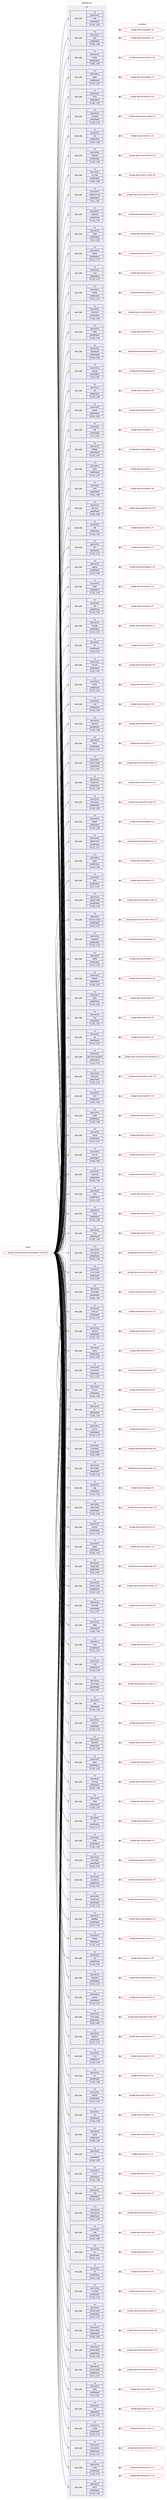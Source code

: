 digraph prolog {

# *************
# Graph options
# *************

newrank=true;
concentrate=true;
compound=true;
graph [rankdir=LR,fontname=Helvetica,fontsize=10,ranksep=1.5];#, ranksep=2.5, nodesep=0.2];
edge  [arrowhead=vee];
node  [fontname=Helvetica,fontsize=10];

# **********
# The ebuild
# **********

subgraph cluster_leftcol {
color=gray;
label=<<i>ebuild</i>>;
id [label="portage://app-xemacs/xemacs-packages-all-2024.01.25", color=red, width=4, href="../app-xemacs/xemacs-packages-all-2024.01.25.svg"];
}

# ****************
# The dependencies
# ****************

subgraph cluster_midcol {
color=gray;
label=<<i>dependencies</i>>;
subgraph cluster_compile {
fillcolor="#eeeeee";
style=filled;
label=<<i>compile</i>>;
}
subgraph cluster_compileandrun {
fillcolor="#eeeeee";
style=filled;
label=<<i>compile and run</i>>;
}
subgraph cluster_run {
fillcolor="#eeeeee";
style=filled;
label=<<i>run</i>>;
subgraph pack45574 {
dependency62972 [label=<<TABLE BORDER="0" CELLBORDER="1" CELLSPACING="0" CELLPADDING="4" WIDTH="220"><TR><TD ROWSPAN="6" CELLPADDING="30">pack_dep</TD></TR><TR><TD WIDTH="110">run</TD></TR><TR><TD>app-xemacs</TD></TR><TR><TD>ada</TD></TR><TR><TD>greaterequal</TD></TR><TR><TD>[[1,16],,,1.16]</TD></TR></TABLE>>, shape=none, color=blue];
}
id:e -> dependency62972:w [weight=20,style="solid",arrowhead="odot"];
subgraph pack45575 {
dependency62973 [label=<<TABLE BORDER="0" CELLBORDER="1" CELLSPACING="0" CELLPADDING="4" WIDTH="220"><TR><TD ROWSPAN="6" CELLPADDING="30">pack_dep</TD></TR><TR><TD WIDTH="110">run</TD></TR><TR><TD>app-xemacs</TD></TR><TR><TD>apel</TD></TR><TR><TD>greaterequal</TD></TR><TR><TD>[[1,36],,,1.36]</TD></TR></TABLE>>, shape=none, color=blue];
}
id:e -> dependency62973:w [weight=20,style="solid",arrowhead="odot"];
subgraph pack45576 {
dependency62974 [label=<<TABLE BORDER="0" CELLBORDER="1" CELLSPACING="0" CELLPADDING="4" WIDTH="220"><TR><TD ROWSPAN="6" CELLPADDING="30">pack_dep</TD></TR><TR><TD WIDTH="110">run</TD></TR><TR><TD>app-xemacs</TD></TR><TR><TD>auctex</TD></TR><TR><TD>greaterequal</TD></TR><TR><TD>[[1,58],,,1.58]</TD></TR></TABLE>>, shape=none, color=blue];
}
id:e -> dependency62974:w [weight=20,style="solid",arrowhead="odot"];
subgraph pack45577 {
dependency62975 [label=<<TABLE BORDER="0" CELLBORDER="1" CELLSPACING="0" CELLPADDING="4" WIDTH="220"><TR><TD ROWSPAN="6" CELLPADDING="30">pack_dep</TD></TR><TR><TD WIDTH="110">run</TD></TR><TR><TD>app-xemacs</TD></TR><TR><TD>bbdb</TD></TR><TR><TD>greaterequal</TD></TR><TR><TD>[[1,35],,,1.35]</TD></TR></TABLE>>, shape=none, color=blue];
}
id:e -> dependency62975:w [weight=20,style="solid",arrowhead="odot"];
subgraph pack45578 {
dependency62976 [label=<<TABLE BORDER="0" CELLBORDER="1" CELLSPACING="0" CELLPADDING="4" WIDTH="220"><TR><TD ROWSPAN="6" CELLPADDING="30">pack_dep</TD></TR><TR><TD WIDTH="110">run</TD></TR><TR><TD>app-xemacs</TD></TR><TR><TD>build</TD></TR><TR><TD>greaterequal</TD></TR><TR><TD>[[1,18],,,1.18]</TD></TR></TABLE>>, shape=none, color=blue];
}
id:e -> dependency62976:w [weight=20,style="solid",arrowhead="odot"];
subgraph pack45579 {
dependency62977 [label=<<TABLE BORDER="0" CELLBORDER="1" CELLSPACING="0" CELLPADDING="4" WIDTH="220"><TR><TD ROWSPAN="6" CELLPADDING="30">pack_dep</TD></TR><TR><TD WIDTH="110">run</TD></TR><TR><TD>app-xemacs</TD></TR><TR><TD>c-support</TD></TR><TR><TD>greaterequal</TD></TR><TR><TD>[[1,24],,,1.24]</TD></TR></TABLE>>, shape=none, color=blue];
}
id:e -> dependency62977:w [weight=20,style="solid",arrowhead="odot"];
subgraph pack45580 {
dependency62978 [label=<<TABLE BORDER="0" CELLBORDER="1" CELLSPACING="0" CELLPADDING="4" WIDTH="220"><TR><TD ROWSPAN="6" CELLPADDING="30">pack_dep</TD></TR><TR><TD WIDTH="110">run</TD></TR><TR><TD>app-xemacs</TD></TR><TR><TD>calc</TD></TR><TR><TD>greaterequal</TD></TR><TR><TD>[[1,28],,,1.28]</TD></TR></TABLE>>, shape=none, color=blue];
}
id:e -> dependency62978:w [weight=20,style="solid",arrowhead="odot"];
subgraph pack45581 {
dependency62979 [label=<<TABLE BORDER="0" CELLBORDER="1" CELLSPACING="0" CELLPADDING="4" WIDTH="220"><TR><TD ROWSPAN="6" CELLPADDING="30">pack_dep</TD></TR><TR><TD WIDTH="110">run</TD></TR><TR><TD>app-xemacs</TD></TR><TR><TD>calendar</TD></TR><TR><TD>greaterequal</TD></TR><TR><TD>[[1,42],,,1.42]</TD></TR></TABLE>>, shape=none, color=blue];
}
id:e -> dependency62979:w [weight=20,style="solid",arrowhead="odot"];
subgraph pack45582 {
dependency62980 [label=<<TABLE BORDER="0" CELLBORDER="1" CELLSPACING="0" CELLPADDING="4" WIDTH="220"><TR><TD ROWSPAN="6" CELLPADDING="30">pack_dep</TD></TR><TR><TD WIDTH="110">run</TD></TR><TR><TD>app-xemacs</TD></TR><TR><TD>cc-mode</TD></TR><TR><TD>greaterequal</TD></TR><TR><TD>[[1,99],,,1.99]</TD></TR></TABLE>>, shape=none, color=blue];
}
id:e -> dependency62980:w [weight=20,style="solid",arrowhead="odot"];
subgraph pack45583 {
dependency62981 [label=<<TABLE BORDER="0" CELLBORDER="1" CELLSPACING="0" CELLPADDING="4" WIDTH="220"><TR><TD ROWSPAN="6" CELLPADDING="30">pack_dep</TD></TR><TR><TD WIDTH="110">run</TD></TR><TR><TD>app-xemacs</TD></TR><TR><TD>cedet-common</TD></TR><TR><TD>greaterequal</TD></TR><TR><TD>[[1,3],,,1.03]</TD></TR></TABLE>>, shape=none, color=blue];
}
id:e -> dependency62981:w [weight=20,style="solid",arrowhead="odot"];
subgraph pack45584 {
dependency62982 [label=<<TABLE BORDER="0" CELLBORDER="1" CELLSPACING="0" CELLPADDING="4" WIDTH="220"><TR><TD ROWSPAN="6" CELLPADDING="30">pack_dep</TD></TR><TR><TD WIDTH="110">run</TD></TR><TR><TD>app-xemacs</TD></TR><TR><TD>clearcase</TD></TR><TR><TD>greaterequal</TD></TR><TR><TD>[[1,12],,,1.12]</TD></TR></TABLE>>, shape=none, color=blue];
}
id:e -> dependency62982:w [weight=20,style="solid",arrowhead="odot"];
subgraph pack45585 {
dependency62983 [label=<<TABLE BORDER="0" CELLBORDER="1" CELLSPACING="0" CELLPADDING="4" WIDTH="220"><TR><TD ROWSPAN="6" CELLPADDING="30">pack_dep</TD></TR><TR><TD WIDTH="110">run</TD></TR><TR><TD>app-xemacs</TD></TR><TR><TD>cogre</TD></TR><TR><TD>greaterequal</TD></TR><TR><TD>[[1,4],,,1.04]</TD></TR></TABLE>>, shape=none, color=blue];
}
id:e -> dependency62983:w [weight=20,style="solid",arrowhead="odot"];
subgraph pack45586 {
dependency62984 [label=<<TABLE BORDER="0" CELLBORDER="1" CELLSPACING="0" CELLPADDING="4" WIDTH="220"><TR><TD ROWSPAN="6" CELLPADDING="30">pack_dep</TD></TR><TR><TD WIDTH="110">run</TD></TR><TR><TD>app-xemacs</TD></TR><TR><TD>cookie</TD></TR><TR><TD>greaterequal</TD></TR><TR><TD>[[1,17],,,1.17]</TD></TR></TABLE>>, shape=none, color=blue];
}
id:e -> dependency62984:w [weight=20,style="solid",arrowhead="odot"];
subgraph pack45587 {
dependency62985 [label=<<TABLE BORDER="0" CELLBORDER="1" CELLSPACING="0" CELLPADDING="4" WIDTH="220"><TR><TD ROWSPAN="6" CELLPADDING="30">pack_dep</TD></TR><TR><TD WIDTH="110">run</TD></TR><TR><TD>app-xemacs</TD></TR><TR><TD>crisp</TD></TR><TR><TD>greaterequal</TD></TR><TR><TD>[[1,17],,,1.17]</TD></TR></TABLE>>, shape=none, color=blue];
}
id:e -> dependency62985:w [weight=20,style="solid",arrowhead="odot"];
subgraph pack45588 {
dependency62986 [label=<<TABLE BORDER="0" CELLBORDER="1" CELLSPACING="0" CELLPADDING="4" WIDTH="220"><TR><TD ROWSPAN="6" CELLPADDING="30">pack_dep</TD></TR><TR><TD WIDTH="110">run</TD></TR><TR><TD>app-xemacs</TD></TR><TR><TD>debug</TD></TR><TR><TD>greaterequal</TD></TR><TR><TD>[[1,21],,,1.21]</TD></TR></TABLE>>, shape=none, color=blue];
}
id:e -> dependency62986:w [weight=20,style="solid",arrowhead="odot"];
subgraph pack45589 {
dependency62987 [label=<<TABLE BORDER="0" CELLBORDER="1" CELLSPACING="0" CELLPADDING="4" WIDTH="220"><TR><TD ROWSPAN="6" CELLPADDING="30">pack_dep</TD></TR><TR><TD WIDTH="110">run</TD></TR><TR><TD>app-xemacs</TD></TR><TR><TD>dictionary</TD></TR><TR><TD>greaterequal</TD></TR><TR><TD>[[1,18],,,1.18]</TD></TR></TABLE>>, shape=none, color=blue];
}
id:e -> dependency62987:w [weight=20,style="solid",arrowhead="odot"];
subgraph pack45590 {
dependency62988 [label=<<TABLE BORDER="0" CELLBORDER="1" CELLSPACING="0" CELLPADDING="4" WIDTH="220"><TR><TD ROWSPAN="6" CELLPADDING="30">pack_dep</TD></TR><TR><TD WIDTH="110">run</TD></TR><TR><TD>app-xemacs</TD></TR><TR><TD>dired</TD></TR><TR><TD>greaterequal</TD></TR><TR><TD>[[1,22],,,1.22]</TD></TR></TABLE>>, shape=none, color=blue];
}
id:e -> dependency62988:w [weight=20,style="solid",arrowhead="odot"];
subgraph pack45591 {
dependency62989 [label=<<TABLE BORDER="0" CELLBORDER="1" CELLSPACING="0" CELLPADDING="4" WIDTH="220"><TR><TD ROWSPAN="6" CELLPADDING="30">pack_dep</TD></TR><TR><TD WIDTH="110">run</TD></TR><TR><TD>app-xemacs</TD></TR><TR><TD>docbookide</TD></TR><TR><TD>greaterequal</TD></TR><TR><TD>[[0,10],,,0.10]</TD></TR></TABLE>>, shape=none, color=blue];
}
id:e -> dependency62989:w [weight=20,style="solid",arrowhead="odot"];
subgraph pack45592 {
dependency62990 [label=<<TABLE BORDER="0" CELLBORDER="1" CELLSPACING="0" CELLPADDING="4" WIDTH="220"><TR><TD ROWSPAN="6" CELLPADDING="30">pack_dep</TD></TR><TR><TD WIDTH="110">run</TD></TR><TR><TD>app-xemacs</TD></TR><TR><TD>easypg</TD></TR><TR><TD>greaterequal</TD></TR><TR><TD>[[1,5],,,1.05]</TD></TR></TABLE>>, shape=none, color=blue];
}
id:e -> dependency62990:w [weight=20,style="solid",arrowhead="odot"];
subgraph pack45593 {
dependency62991 [label=<<TABLE BORDER="0" CELLBORDER="1" CELLSPACING="0" CELLPADDING="4" WIDTH="220"><TR><TD ROWSPAN="6" CELLPADDING="30">pack_dep</TD></TR><TR><TD WIDTH="110">run</TD></TR><TR><TD>app-xemacs</TD></TR><TR><TD>ecb</TD></TR><TR><TD>greaterequal</TD></TR><TR><TD>[[1,26],,,1.26]</TD></TR></TABLE>>, shape=none, color=blue];
}
id:e -> dependency62991:w [weight=20,style="solid",arrowhead="odot"];
subgraph pack45594 {
dependency62992 [label=<<TABLE BORDER="0" CELLBORDER="1" CELLSPACING="0" CELLPADDING="4" WIDTH="220"><TR><TD ROWSPAN="6" CELLPADDING="30">pack_dep</TD></TR><TR><TD WIDTH="110">run</TD></TR><TR><TD>app-xemacs</TD></TR><TR><TD>ecrypto</TD></TR><TR><TD>greaterequal</TD></TR><TR><TD>[[0,23],,,0.23]</TD></TR></TABLE>>, shape=none, color=blue];
}
id:e -> dependency62992:w [weight=20,style="solid",arrowhead="odot"];
subgraph pack45595 {
dependency62993 [label=<<TABLE BORDER="0" CELLBORDER="1" CELLSPACING="0" CELLPADDING="4" WIDTH="220"><TR><TD ROWSPAN="6" CELLPADDING="30">pack_dep</TD></TR><TR><TD WIDTH="110">run</TD></TR><TR><TD>app-xemacs</TD></TR><TR><TD>ede</TD></TR><TR><TD>greaterequal</TD></TR><TR><TD>[[1,7],,,1.07]</TD></TR></TABLE>>, shape=none, color=blue];
}
id:e -> dependency62993:w [weight=20,style="solid",arrowhead="odot"];
subgraph pack45596 {
dependency62994 [label=<<TABLE BORDER="0" CELLBORDER="1" CELLSPACING="0" CELLPADDING="4" WIDTH="220"><TR><TD ROWSPAN="6" CELLPADDING="30">pack_dep</TD></TR><TR><TD WIDTH="110">run</TD></TR><TR><TD>app-xemacs</TD></TR><TR><TD>edebug</TD></TR><TR><TD>greaterequal</TD></TR><TR><TD>[[1,24],,,1.24]</TD></TR></TABLE>>, shape=none, color=blue];
}
id:e -> dependency62994:w [weight=20,style="solid",arrowhead="odot"];
subgraph pack45597 {
dependency62995 [label=<<TABLE BORDER="0" CELLBORDER="1" CELLSPACING="0" CELLPADDING="4" WIDTH="220"><TR><TD ROWSPAN="6" CELLPADDING="30">pack_dep</TD></TR><TR><TD WIDTH="110">run</TD></TR><TR><TD>app-xemacs</TD></TR><TR><TD>edict</TD></TR><TR><TD>greaterequal</TD></TR><TR><TD>[[1,19],,,1.19]</TD></TR></TABLE>>, shape=none, color=blue];
}
id:e -> dependency62995:w [weight=20,style="solid",arrowhead="odot"];
subgraph pack45598 {
dependency62996 [label=<<TABLE BORDER="0" CELLBORDER="1" CELLSPACING="0" CELLPADDING="4" WIDTH="220"><TR><TD ROWSPAN="6" CELLPADDING="30">pack_dep</TD></TR><TR><TD WIDTH="110">run</TD></TR><TR><TD>app-xemacs</TD></TR><TR><TD>ediff</TD></TR><TR><TD>greaterequal</TD></TR><TR><TD>[[1,84],,,1.84]</TD></TR></TABLE>>, shape=none, color=blue];
}
id:e -> dependency62996:w [weight=20,style="solid",arrowhead="odot"];
subgraph pack45599 {
dependency62997 [label=<<TABLE BORDER="0" CELLBORDER="1" CELLSPACING="0" CELLPADDING="4" WIDTH="220"><TR><TD ROWSPAN="6" CELLPADDING="30">pack_dep</TD></TR><TR><TD WIDTH="110">run</TD></TR><TR><TD>app-xemacs</TD></TR><TR><TD>edit-utils</TD></TR><TR><TD>greaterequal</TD></TR><TR><TD>[[2,59],,,2.59]</TD></TR></TABLE>>, shape=none, color=blue];
}
id:e -> dependency62997:w [weight=20,style="solid",arrowhead="odot"];
subgraph pack45600 {
dependency62998 [label=<<TABLE BORDER="0" CELLBORDER="1" CELLSPACING="0" CELLPADDING="4" WIDTH="220"><TR><TD ROWSPAN="6" CELLPADDING="30">pack_dep</TD></TR><TR><TD WIDTH="110">run</TD></TR><TR><TD>app-xemacs</TD></TR><TR><TD>edt</TD></TR><TR><TD>greaterequal</TD></TR><TR><TD>[[1,16],,,1.16]</TD></TR></TABLE>>, shape=none, color=blue];
}
id:e -> dependency62998:w [weight=20,style="solid",arrowhead="odot"];
subgraph pack45601 {
dependency62999 [label=<<TABLE BORDER="0" CELLBORDER="1" CELLSPACING="0" CELLPADDING="4" WIDTH="220"><TR><TD ROWSPAN="6" CELLPADDING="30">pack_dep</TD></TR><TR><TD WIDTH="110">run</TD></TR><TR><TD>app-xemacs</TD></TR><TR><TD>efs</TD></TR><TR><TD>greaterequal</TD></TR><TR><TD>[[1,37],,,1.37]</TD></TR></TABLE>>, shape=none, color=blue];
}
id:e -> dependency62999:w [weight=20,style="solid",arrowhead="odot"];
subgraph pack45602 {
dependency63000 [label=<<TABLE BORDER="0" CELLBORDER="1" CELLSPACING="0" CELLPADDING="4" WIDTH="220"><TR><TD ROWSPAN="6" CELLPADDING="30">pack_dep</TD></TR><TR><TD WIDTH="110">run</TD></TR><TR><TD>app-xemacs</TD></TR><TR><TD>egg-its</TD></TR><TR><TD>greaterequal</TD></TR><TR><TD>[[1,29],,,1.29]</TD></TR></TABLE>>, shape=none, color=blue];
}
id:e -> dependency63000:w [weight=20,style="solid",arrowhead="odot"];
subgraph pack45603 {
dependency63001 [label=<<TABLE BORDER="0" CELLBORDER="1" CELLSPACING="0" CELLPADDING="4" WIDTH="220"><TR><TD ROWSPAN="6" CELLPADDING="30">pack_dep</TD></TR><TR><TD WIDTH="110">run</TD></TR><TR><TD>app-xemacs</TD></TR><TR><TD>eieio</TD></TR><TR><TD>greaterequal</TD></TR><TR><TD>[[1,10],,,1.10]</TD></TR></TABLE>>, shape=none, color=blue];
}
id:e -> dependency63001:w [weight=20,style="solid",arrowhead="odot"];
subgraph pack45604 {
dependency63002 [label=<<TABLE BORDER="0" CELLBORDER="1" CELLSPACING="0" CELLPADDING="4" WIDTH="220"><TR><TD ROWSPAN="6" CELLPADDING="30">pack_dep</TD></TR><TR><TD WIDTH="110">run</TD></TR><TR><TD>app-xemacs</TD></TR><TR><TD>elib</TD></TR><TR><TD>greaterequal</TD></TR><TR><TD>[[1,15],,,1.15]</TD></TR></TABLE>>, shape=none, color=blue];
}
id:e -> dependency63002:w [weight=20,style="solid",arrowhead="odot"];
subgraph pack45605 {
dependency63003 [label=<<TABLE BORDER="0" CELLBORDER="1" CELLSPACING="0" CELLPADDING="4" WIDTH="220"><TR><TD ROWSPAN="6" CELLPADDING="30">pack_dep</TD></TR><TR><TD WIDTH="110">run</TD></TR><TR><TD>app-xemacs</TD></TR><TR><TD>emerge</TD></TR><TR><TD>greaterequal</TD></TR><TR><TD>[[1,13],,,1.13]</TD></TR></TABLE>>, shape=none, color=blue];
}
id:e -> dependency63003:w [weight=20,style="solid",arrowhead="odot"];
subgraph pack45606 {
dependency63004 [label=<<TABLE BORDER="0" CELLBORDER="1" CELLSPACING="0" CELLPADDING="4" WIDTH="220"><TR><TD ROWSPAN="6" CELLPADDING="30">pack_dep</TD></TR><TR><TD WIDTH="110">run</TD></TR><TR><TD>app-xemacs</TD></TR><TR><TD>erc</TD></TR><TR><TD>greaterequal</TD></TR><TR><TD>[[0,26],,,0.26]</TD></TR></TABLE>>, shape=none, color=blue];
}
id:e -> dependency63004:w [weight=20,style="solid",arrowhead="odot"];
subgraph pack45607 {
dependency63005 [label=<<TABLE BORDER="0" CELLBORDER="1" CELLSPACING="0" CELLPADDING="4" WIDTH="220"><TR><TD ROWSPAN="6" CELLPADDING="30">pack_dep</TD></TR><TR><TD WIDTH="110">run</TD></TR><TR><TD>app-xemacs</TD></TR><TR><TD>escreen</TD></TR><TR><TD>greaterequal</TD></TR><TR><TD>[[1,3],,,1.03]</TD></TR></TABLE>>, shape=none, color=blue];
}
id:e -> dependency63005:w [weight=20,style="solid",arrowhead="odot"];
subgraph pack45608 {
dependency63006 [label=<<TABLE BORDER="0" CELLBORDER="1" CELLSPACING="0" CELLPADDING="4" WIDTH="220"><TR><TD ROWSPAN="6" CELLPADDING="30">pack_dep</TD></TR><TR><TD WIDTH="110">run</TD></TR><TR><TD>app-xemacs</TD></TR><TR><TD>eshell</TD></TR><TR><TD>greaterequal</TD></TR><TR><TD>[[1,21],,,1.21]</TD></TR></TABLE>>, shape=none, color=blue];
}
id:e -> dependency63006:w [weight=20,style="solid",arrowhead="odot"];
subgraph pack45609 {
dependency63007 [label=<<TABLE BORDER="0" CELLBORDER="1" CELLSPACING="0" CELLPADDING="4" WIDTH="220"><TR><TD ROWSPAN="6" CELLPADDING="30">pack_dep</TD></TR><TR><TD WIDTH="110">run</TD></TR><TR><TD>app-xemacs</TD></TR><TR><TD>eudc</TD></TR><TR><TD>greaterequal</TD></TR><TR><TD>[[1,44],,,1.44]</TD></TR></TABLE>>, shape=none, color=blue];
}
id:e -> dependency63007:w [weight=20,style="solid",arrowhead="odot"];
subgraph pack45610 {
dependency63008 [label=<<TABLE BORDER="0" CELLBORDER="1" CELLSPACING="0" CELLPADDING="4" WIDTH="220"><TR><TD ROWSPAN="6" CELLPADDING="30">pack_dep</TD></TR><TR><TD WIDTH="110">run</TD></TR><TR><TD>app-xemacs</TD></TR><TR><TD>footnote</TD></TR><TR><TD>greaterequal</TD></TR><TR><TD>[[1,18],,,1.18]</TD></TR></TABLE>>, shape=none, color=blue];
}
id:e -> dependency63008:w [weight=20,style="solid",arrowhead="odot"];
subgraph pack45611 {
dependency63009 [label=<<TABLE BORDER="0" CELLBORDER="1" CELLSPACING="0" CELLPADDING="4" WIDTH="220"><TR><TD ROWSPAN="6" CELLPADDING="30">pack_dep</TD></TR><TR><TD WIDTH="110">run</TD></TR><TR><TD>app-xemacs</TD></TR><TR><TD>forms</TD></TR><TR><TD>greaterequal</TD></TR><TR><TD>[[1,17],,,1.17]</TD></TR></TABLE>>, shape=none, color=blue];
}
id:e -> dependency63009:w [weight=20,style="solid",arrowhead="odot"];
subgraph pack45612 {
dependency63010 [label=<<TABLE BORDER="0" CELLBORDER="1" CELLSPACING="0" CELLPADDING="4" WIDTH="220"><TR><TD ROWSPAN="6" CELLPADDING="30">pack_dep</TD></TR><TR><TD WIDTH="110">run</TD></TR><TR><TD>app-xemacs</TD></TR><TR><TD>fortran-modes</TD></TR><TR><TD>greaterequal</TD></TR><TR><TD>[[1,7],,,1.07]</TD></TR></TABLE>>, shape=none, color=blue];
}
id:e -> dependency63010:w [weight=20,style="solid",arrowhead="odot"];
subgraph pack45613 {
dependency63011 [label=<<TABLE BORDER="0" CELLBORDER="1" CELLSPACING="0" CELLPADDING="4" WIDTH="220"><TR><TD ROWSPAN="6" CELLPADDING="30">pack_dep</TD></TR><TR><TD WIDTH="110">run</TD></TR><TR><TD>app-xemacs</TD></TR><TR><TD>frame-icon</TD></TR><TR><TD>greaterequal</TD></TR><TR><TD>[[1,13],,,1.13]</TD></TR></TABLE>>, shape=none, color=blue];
}
id:e -> dependency63011:w [weight=20,style="solid",arrowhead="odot"];
subgraph pack45614 {
dependency63012 [label=<<TABLE BORDER="0" CELLBORDER="1" CELLSPACING="0" CELLPADDING="4" WIDTH="220"><TR><TD ROWSPAN="6" CELLPADDING="30">pack_dep</TD></TR><TR><TD WIDTH="110">run</TD></TR><TR><TD>app-xemacs</TD></TR><TR><TD>fsf-compat</TD></TR><TR><TD>greaterequal</TD></TR><TR><TD>[[1,24],,,1.24]</TD></TR></TABLE>>, shape=none, color=blue];
}
id:e -> dependency63012:w [weight=20,style="solid",arrowhead="odot"];
subgraph pack45615 {
dependency63013 [label=<<TABLE BORDER="0" CELLBORDER="1" CELLSPACING="0" CELLPADDING="4" WIDTH="220"><TR><TD ROWSPAN="6" CELLPADDING="30">pack_dep</TD></TR><TR><TD WIDTH="110">run</TD></TR><TR><TD>app-xemacs</TD></TR><TR><TD>games</TD></TR><TR><TD>greaterequal</TD></TR><TR><TD>[[1,23],,,1.23]</TD></TR></TABLE>>, shape=none, color=blue];
}
id:e -> dependency63013:w [weight=20,style="solid",arrowhead="odot"];
subgraph pack45616 {
dependency63014 [label=<<TABLE BORDER="0" CELLBORDER="1" CELLSPACING="0" CELLPADDING="4" WIDTH="220"><TR><TD ROWSPAN="6" CELLPADDING="30">pack_dep</TD></TR><TR><TD WIDTH="110">run</TD></TR><TR><TD>app-xemacs</TD></TR><TR><TD>general-docs</TD></TR><TR><TD>greaterequal</TD></TR><TR><TD>[[1,11],,,1.11]</TD></TR></TABLE>>, shape=none, color=blue];
}
id:e -> dependency63014:w [weight=20,style="solid",arrowhead="odot"];
subgraph pack45617 {
dependency63015 [label=<<TABLE BORDER="0" CELLBORDER="1" CELLSPACING="0" CELLPADDING="4" WIDTH="220"><TR><TD ROWSPAN="6" CELLPADDING="30">pack_dep</TD></TR><TR><TD WIDTH="110">run</TD></TR><TR><TD>app-xemacs</TD></TR><TR><TD>gnats</TD></TR><TR><TD>greaterequal</TD></TR><TR><TD>[[1,19],,,1.19]</TD></TR></TABLE>>, shape=none, color=blue];
}
id:e -> dependency63015:w [weight=20,style="solid",arrowhead="odot"];
subgraph pack45618 {
dependency63016 [label=<<TABLE BORDER="0" CELLBORDER="1" CELLSPACING="0" CELLPADDING="4" WIDTH="220"><TR><TD ROWSPAN="6" CELLPADDING="30">pack_dep</TD></TR><TR><TD WIDTH="110">run</TD></TR><TR><TD>app-xemacs</TD></TR><TR><TD>gnus</TD></TR><TR><TD>greaterequal</TD></TR><TR><TD>[[2,7],,,2.07]</TD></TR></TABLE>>, shape=none, color=blue];
}
id:e -> dependency63016:w [weight=20,style="solid",arrowhead="odot"];
subgraph pack45619 {
dependency63017 [label=<<TABLE BORDER="0" CELLBORDER="1" CELLSPACING="0" CELLPADDING="4" WIDTH="220"><TR><TD ROWSPAN="6" CELLPADDING="30">pack_dep</TD></TR><TR><TD WIDTH="110">run</TD></TR><TR><TD>app-xemacs</TD></TR><TR><TD>haskell-mode</TD></TR><TR><TD>greaterequal</TD></TR><TR><TD>[[1,14],,,1.14]</TD></TR></TABLE>>, shape=none, color=blue];
}
id:e -> dependency63017:w [weight=20,style="solid",arrowhead="odot"];
subgraph pack45620 {
dependency63018 [label=<<TABLE BORDER="0" CELLBORDER="1" CELLSPACING="0" CELLPADDING="4" WIDTH="220"><TR><TD ROWSPAN="6" CELLPADDING="30">pack_dep</TD></TR><TR><TD WIDTH="110">run</TD></TR><TR><TD>app-xemacs</TD></TR><TR><TD>hm-html-menus</TD></TR><TR><TD>greaterequal</TD></TR><TR><TD>[[1,27],,,1.27]</TD></TR></TABLE>>, shape=none, color=blue];
}
id:e -> dependency63018:w [weight=20,style="solid",arrowhead="odot"];
subgraph pack45621 {
dependency63019 [label=<<TABLE BORDER="0" CELLBORDER="1" CELLSPACING="0" CELLPADDING="4" WIDTH="220"><TR><TD ROWSPAN="6" CELLPADDING="30">pack_dep</TD></TR><TR><TD WIDTH="110">run</TD></TR><TR><TD>app-xemacs</TD></TR><TR><TD>hyperbole</TD></TR><TR><TD>greaterequal</TD></TR><TR><TD>[[1,23],,,1.23]</TD></TR></TABLE>>, shape=none, color=blue];
}
id:e -> dependency63019:w [weight=20,style="solid",arrowhead="odot"];
subgraph pack45622 {
dependency63020 [label=<<TABLE BORDER="0" CELLBORDER="1" CELLSPACING="0" CELLPADDING="4" WIDTH="220"><TR><TD ROWSPAN="6" CELLPADDING="30">pack_dep</TD></TR><TR><TD WIDTH="110">run</TD></TR><TR><TD>app-xemacs</TD></TR><TR><TD>ibuffer</TD></TR><TR><TD>greaterequal</TD></TR><TR><TD>[[1,12],,,1.12]</TD></TR></TABLE>>, shape=none, color=blue];
}
id:e -> dependency63020:w [weight=20,style="solid",arrowhead="odot"];
subgraph pack45623 {
dependency63021 [label=<<TABLE BORDER="0" CELLBORDER="1" CELLSPACING="0" CELLPADDING="4" WIDTH="220"><TR><TD ROWSPAN="6" CELLPADDING="30">pack_dep</TD></TR><TR><TD WIDTH="110">run</TD></TR><TR><TD>app-xemacs</TD></TR><TR><TD>idlwave</TD></TR><TR><TD>greaterequal</TD></TR><TR><TD>[[1,34],,,1.34]</TD></TR></TABLE>>, shape=none, color=blue];
}
id:e -> dependency63021:w [weight=20,style="solid",arrowhead="odot"];
subgraph pack45624 {
dependency63022 [label=<<TABLE BORDER="0" CELLBORDER="1" CELLSPACING="0" CELLPADDING="4" WIDTH="220"><TR><TD ROWSPAN="6" CELLPADDING="30">pack_dep</TD></TR><TR><TD WIDTH="110">run</TD></TR><TR><TD>app-xemacs</TD></TR><TR><TD>igrep</TD></TR><TR><TD>greaterequal</TD></TR><TR><TD>[[1,18],,,1.18]</TD></TR></TABLE>>, shape=none, color=blue];
}
id:e -> dependency63022:w [weight=20,style="solid",arrowhead="odot"];
subgraph pack45625 {
dependency63023 [label=<<TABLE BORDER="0" CELLBORDER="1" CELLSPACING="0" CELLPADDING="4" WIDTH="220"><TR><TD ROWSPAN="6" CELLPADDING="30">pack_dep</TD></TR><TR><TD WIDTH="110">run</TD></TR><TR><TD>app-xemacs</TD></TR><TR><TD>ilisp</TD></TR><TR><TD>greaterequal</TD></TR><TR><TD>[[1,39],,,1.39]</TD></TR></TABLE>>, shape=none, color=blue];
}
id:e -> dependency63023:w [weight=20,style="solid",arrowhead="odot"];
subgraph pack45626 {
dependency63024 [label=<<TABLE BORDER="0" CELLBORDER="1" CELLSPACING="0" CELLPADDING="4" WIDTH="220"><TR><TD ROWSPAN="6" CELLPADDING="30">pack_dep</TD></TR><TR><TD WIDTH="110">run</TD></TR><TR><TD>app-xemacs</TD></TR><TR><TD>jde</TD></TR><TR><TD>greaterequal</TD></TR><TR><TD>[[1,54],,,1.54]</TD></TR></TABLE>>, shape=none, color=blue];
}
id:e -> dependency63024:w [weight=20,style="solid",arrowhead="odot"];
subgraph pack45627 {
dependency63025 [label=<<TABLE BORDER="0" CELLBORDER="1" CELLSPACING="0" CELLPADDING="4" WIDTH="220"><TR><TD ROWSPAN="6" CELLPADDING="30">pack_dep</TD></TR><TR><TD WIDTH="110">run</TD></TR><TR><TD>app-xemacs</TD></TR><TR><TD>latin-euro-standards</TD></TR><TR><TD>greaterequal</TD></TR><TR><TD>[[1,11],,,1.11]</TD></TR></TABLE>>, shape=none, color=blue];
}
id:e -> dependency63025:w [weight=20,style="solid",arrowhead="odot"];
subgraph pack45628 {
dependency63026 [label=<<TABLE BORDER="0" CELLBORDER="1" CELLSPACING="0" CELLPADDING="4" WIDTH="220"><TR><TD ROWSPAN="6" CELLPADDING="30">pack_dep</TD></TR><TR><TD WIDTH="110">run</TD></TR><TR><TD>app-xemacs</TD></TR><TR><TD>latin-unity</TD></TR><TR><TD>greaterequal</TD></TR><TR><TD>[[1,23],,,1.23]</TD></TR></TABLE>>, shape=none, color=blue];
}
id:e -> dependency63026:w [weight=20,style="solid",arrowhead="odot"];
subgraph pack45629 {
dependency63027 [label=<<TABLE BORDER="0" CELLBORDER="1" CELLSPACING="0" CELLPADDING="4" WIDTH="220"><TR><TD ROWSPAN="6" CELLPADDING="30">pack_dep</TD></TR><TR><TD WIDTH="110">run</TD></TR><TR><TD>app-xemacs</TD></TR><TR><TD>leim</TD></TR><TR><TD>greaterequal</TD></TR><TR><TD>[[1,39],,,1.39]</TD></TR></TABLE>>, shape=none, color=blue];
}
id:e -> dependency63027:w [weight=20,style="solid",arrowhead="odot"];
subgraph pack45630 {
dependency63028 [label=<<TABLE BORDER="0" CELLBORDER="1" CELLSPACING="0" CELLPADDING="4" WIDTH="220"><TR><TD ROWSPAN="6" CELLPADDING="30">pack_dep</TD></TR><TR><TD WIDTH="110">run</TD></TR><TR><TD>app-xemacs</TD></TR><TR><TD>locale</TD></TR><TR><TD>greaterequal</TD></TR><TR><TD>[[1,30],,,1.30]</TD></TR></TABLE>>, shape=none, color=blue];
}
id:e -> dependency63028:w [weight=20,style="solid",arrowhead="odot"];
subgraph pack45631 {
dependency63029 [label=<<TABLE BORDER="0" CELLBORDER="1" CELLSPACING="0" CELLPADDING="4" WIDTH="220"><TR><TD ROWSPAN="6" CELLPADDING="30">pack_dep</TD></TR><TR><TD WIDTH="110">run</TD></TR><TR><TD>app-xemacs</TD></TR><TR><TD>lookup</TD></TR><TR><TD>greaterequal</TD></TR><TR><TD>[[1,17],,,1.17]</TD></TR></TABLE>>, shape=none, color=blue];
}
id:e -> dependency63029:w [weight=20,style="solid",arrowhead="odot"];
subgraph pack45632 {
dependency63030 [label=<<TABLE BORDER="0" CELLBORDER="1" CELLSPACING="0" CELLPADDING="4" WIDTH="220"><TR><TD ROWSPAN="6" CELLPADDING="30">pack_dep</TD></TR><TR><TD WIDTH="110">run</TD></TR><TR><TD>app-xemacs</TD></TR><TR><TD>mail-lib</TD></TR><TR><TD>greaterequal</TD></TR><TR><TD>[[1,85],,,1.85]</TD></TR></TABLE>>, shape=none, color=blue];
}
id:e -> dependency63030:w [weight=20,style="solid",arrowhead="odot"];
subgraph pack45633 {
dependency63031 [label=<<TABLE BORDER="0" CELLBORDER="1" CELLSPACING="0" CELLPADDING="4" WIDTH="220"><TR><TD ROWSPAN="6" CELLPADDING="30">pack_dep</TD></TR><TR><TD WIDTH="110">run</TD></TR><TR><TD>app-xemacs</TD></TR><TR><TD>mailcrypt</TD></TR><TR><TD>greaterequal</TD></TR><TR><TD>[[2,16],,,2.16]</TD></TR></TABLE>>, shape=none, color=blue];
}
id:e -> dependency63031:w [weight=20,style="solid",arrowhead="odot"];
subgraph pack45634 {
dependency63032 [label=<<TABLE BORDER="0" CELLBORDER="1" CELLSPACING="0" CELLPADDING="4" WIDTH="220"><TR><TD ROWSPAN="6" CELLPADDING="30">pack_dep</TD></TR><TR><TD WIDTH="110">run</TD></TR><TR><TD>app-xemacs</TD></TR><TR><TD>mew</TD></TR><TR><TD>greaterequal</TD></TR><TR><TD>[[1,22],,,1.22]</TD></TR></TABLE>>, shape=none, color=blue];
}
id:e -> dependency63032:w [weight=20,style="solid",arrowhead="odot"];
subgraph pack45635 {
dependency63033 [label=<<TABLE BORDER="0" CELLBORDER="1" CELLSPACING="0" CELLPADDING="4" WIDTH="220"><TR><TD ROWSPAN="6" CELLPADDING="30">pack_dep</TD></TR><TR><TD WIDTH="110">run</TD></TR><TR><TD>app-xemacs</TD></TR><TR><TD>mh-e</TD></TR><TR><TD>greaterequal</TD></TR><TR><TD>[[1,35],,,1.35]</TD></TR></TABLE>>, shape=none, color=blue];
}
id:e -> dependency63033:w [weight=20,style="solid",arrowhead="odot"];
subgraph pack45636 {
dependency63034 [label=<<TABLE BORDER="0" CELLBORDER="1" CELLSPACING="0" CELLPADDING="4" WIDTH="220"><TR><TD ROWSPAN="6" CELLPADDING="30">pack_dep</TD></TR><TR><TD WIDTH="110">run</TD></TR><TR><TD>app-xemacs</TD></TR><TR><TD>mine</TD></TR><TR><TD>greaterequal</TD></TR><TR><TD>[[1,18],,,1.18]</TD></TR></TABLE>>, shape=none, color=blue];
}
id:e -> dependency63034:w [weight=20,style="solid",arrowhead="odot"];
subgraph pack45637 {
dependency63035 [label=<<TABLE BORDER="0" CELLBORDER="1" CELLSPACING="0" CELLPADDING="4" WIDTH="220"><TR><TD ROWSPAN="6" CELLPADDING="30">pack_dep</TD></TR><TR><TD WIDTH="110">run</TD></TR><TR><TD>app-xemacs</TD></TR><TR><TD>misc-games</TD></TR><TR><TD>greaterequal</TD></TR><TR><TD>[[1,25],,,1.25]</TD></TR></TABLE>>, shape=none, color=blue];
}
id:e -> dependency63035:w [weight=20,style="solid",arrowhead="odot"];
subgraph pack45638 {
dependency63036 [label=<<TABLE BORDER="0" CELLBORDER="1" CELLSPACING="0" CELLPADDING="4" WIDTH="220"><TR><TD ROWSPAN="6" CELLPADDING="30">pack_dep</TD></TR><TR><TD WIDTH="110">run</TD></TR><TR><TD>app-xemacs</TD></TR><TR><TD>mmm-mode</TD></TR><TR><TD>greaterequal</TD></TR><TR><TD>[[1,9],,,1.09]</TD></TR></TABLE>>, shape=none, color=blue];
}
id:e -> dependency63036:w [weight=20,style="solid",arrowhead="odot"];
subgraph pack45639 {
dependency63037 [label=<<TABLE BORDER="0" CELLBORDER="1" CELLSPACING="0" CELLPADDING="4" WIDTH="220"><TR><TD ROWSPAN="6" CELLPADDING="30">pack_dep</TD></TR><TR><TD WIDTH="110">run</TD></TR><TR><TD>app-xemacs</TD></TR><TR><TD>mule-base</TD></TR><TR><TD>greaterequal</TD></TR><TR><TD>[[1,60],,,1.60]</TD></TR></TABLE>>, shape=none, color=blue];
}
id:e -> dependency63037:w [weight=20,style="solid",arrowhead="odot"];
subgraph pack45640 {
dependency63038 [label=<<TABLE BORDER="0" CELLBORDER="1" CELLSPACING="0" CELLPADDING="4" WIDTH="220"><TR><TD ROWSPAN="6" CELLPADDING="30">pack_dep</TD></TR><TR><TD WIDTH="110">run</TD></TR><TR><TD>app-xemacs</TD></TR><TR><TD>mule-ucs</TD></TR><TR><TD>greaterequal</TD></TR><TR><TD>[[1,21],,,1.21]</TD></TR></TABLE>>, shape=none, color=blue];
}
id:e -> dependency63038:w [weight=20,style="solid",arrowhead="odot"];
subgraph pack45641 {
dependency63039 [label=<<TABLE BORDER="0" CELLBORDER="1" CELLSPACING="0" CELLPADDING="4" WIDTH="220"><TR><TD ROWSPAN="6" CELLPADDING="30">pack_dep</TD></TR><TR><TD WIDTH="110">run</TD></TR><TR><TD>app-xemacs</TD></TR><TR><TD>net-utils</TD></TR><TR><TD>greaterequal</TD></TR><TR><TD>[[1,61],,,1.61]</TD></TR></TABLE>>, shape=none, color=blue];
}
id:e -> dependency63039:w [weight=20,style="solid",arrowhead="odot"];
subgraph pack45642 {
dependency63040 [label=<<TABLE BORDER="0" CELLBORDER="1" CELLSPACING="0" CELLPADDING="4" WIDTH="220"><TR><TD ROWSPAN="6" CELLPADDING="30">pack_dep</TD></TR><TR><TD WIDTH="110">run</TD></TR><TR><TD>app-xemacs</TD></TR><TR><TD>ocaml</TD></TR><TR><TD>greaterequal</TD></TR><TR><TD>[[0,10],,,0.10]</TD></TR></TABLE>>, shape=none, color=blue];
}
id:e -> dependency63040:w [weight=20,style="solid",arrowhead="odot"];
subgraph pack45643 {
dependency63041 [label=<<TABLE BORDER="0" CELLBORDER="1" CELLSPACING="0" CELLPADDING="4" WIDTH="220"><TR><TD ROWSPAN="6" CELLPADDING="30">pack_dep</TD></TR><TR><TD WIDTH="110">run</TD></TR><TR><TD>app-xemacs</TD></TR><TR><TD>oo-browser</TD></TR><TR><TD>greaterequal</TD></TR><TR><TD>[[1,7],,,1.07]</TD></TR></TABLE>>, shape=none, color=blue];
}
id:e -> dependency63041:w [weight=20,style="solid",arrowhead="odot"];
subgraph pack45644 {
dependency63042 [label=<<TABLE BORDER="0" CELLBORDER="1" CELLSPACING="0" CELLPADDING="4" WIDTH="220"><TR><TD ROWSPAN="6" CELLPADDING="30">pack_dep</TD></TR><TR><TD WIDTH="110">run</TD></TR><TR><TD>app-xemacs</TD></TR><TR><TD>os-utils</TD></TR><TR><TD>greaterequal</TD></TR><TR><TD>[[1,44],,,1.44]</TD></TR></TABLE>>, shape=none, color=blue];
}
id:e -> dependency63042:w [weight=20,style="solid",arrowhead="odot"];
subgraph pack45645 {
dependency63043 [label=<<TABLE BORDER="0" CELLBORDER="1" CELLSPACING="0" CELLPADDING="4" WIDTH="220"><TR><TD ROWSPAN="6" CELLPADDING="30">pack_dep</TD></TR><TR><TD WIDTH="110">run</TD></TR><TR><TD>app-xemacs</TD></TR><TR><TD>pc</TD></TR><TR><TD>greaterequal</TD></TR><TR><TD>[[1,30],,,1.30]</TD></TR></TABLE>>, shape=none, color=blue];
}
id:e -> dependency63043:w [weight=20,style="solid",arrowhead="odot"];
subgraph pack45646 {
dependency63044 [label=<<TABLE BORDER="0" CELLBORDER="1" CELLSPACING="0" CELLPADDING="4" WIDTH="220"><TR><TD ROWSPAN="6" CELLPADDING="30">pack_dep</TD></TR><TR><TD WIDTH="110">run</TD></TR><TR><TD>app-xemacs</TD></TR><TR><TD>pcl-cvs</TD></TR><TR><TD>greaterequal</TD></TR><TR><TD>[[1,73],,,1.73]</TD></TR></TABLE>>, shape=none, color=blue];
}
id:e -> dependency63044:w [weight=20,style="solid",arrowhead="odot"];
subgraph pack45647 {
dependency63045 [label=<<TABLE BORDER="0" CELLBORDER="1" CELLSPACING="0" CELLPADDING="4" WIDTH="220"><TR><TD ROWSPAN="6" CELLPADDING="30">pack_dep</TD></TR><TR><TD WIDTH="110">run</TD></TR><TR><TD>app-xemacs</TD></TR><TR><TD>pcomplete</TD></TR><TR><TD>greaterequal</TD></TR><TR><TD>[[1,8],,,1.08]</TD></TR></TABLE>>, shape=none, color=blue];
}
id:e -> dependency63045:w [weight=20,style="solid",arrowhead="odot"];
subgraph pack45648 {
dependency63046 [label=<<TABLE BORDER="0" CELLBORDER="1" CELLSPACING="0" CELLPADDING="4" WIDTH="220"><TR><TD ROWSPAN="6" CELLPADDING="30">pack_dep</TD></TR><TR><TD WIDTH="110">run</TD></TR><TR><TD>app-xemacs</TD></TR><TR><TD>perl-modes</TD></TR><TR><TD>greaterequal</TD></TR><TR><TD>[[1,16],,,1.16]</TD></TR></TABLE>>, shape=none, color=blue];
}
id:e -> dependency63046:w [weight=20,style="solid",arrowhead="odot"];
subgraph pack45649 {
dependency63047 [label=<<TABLE BORDER="0" CELLBORDER="1" CELLSPACING="0" CELLPADDING="4" WIDTH="220"><TR><TD ROWSPAN="6" CELLPADDING="30">pack_dep</TD></TR><TR><TD WIDTH="110">run</TD></TR><TR><TD>app-xemacs</TD></TR><TR><TD>pgg</TD></TR><TR><TD>greaterequal</TD></TR><TR><TD>[[1,10],,,1.10]</TD></TR></TABLE>>, shape=none, color=blue];
}
id:e -> dependency63047:w [weight=20,style="solid",arrowhead="odot"];
subgraph pack45650 {
dependency63048 [label=<<TABLE BORDER="0" CELLBORDER="1" CELLSPACING="0" CELLPADDING="4" WIDTH="220"><TR><TD ROWSPAN="6" CELLPADDING="30">pack_dep</TD></TR><TR><TD WIDTH="110">run</TD></TR><TR><TD>app-xemacs</TD></TR><TR><TD>prog-modes</TD></TR><TR><TD>greaterequal</TD></TR><TR><TD>[[2,34],,,2.34]</TD></TR></TABLE>>, shape=none, color=blue];
}
id:e -> dependency63048:w [weight=20,style="solid",arrowhead="odot"];
subgraph pack45651 {
dependency63049 [label=<<TABLE BORDER="0" CELLBORDER="1" CELLSPACING="0" CELLPADDING="4" WIDTH="220"><TR><TD ROWSPAN="6" CELLPADDING="30">pack_dep</TD></TR><TR><TD WIDTH="110">run</TD></TR><TR><TD>app-xemacs</TD></TR><TR><TD>ps-print</TD></TR><TR><TD>greaterequal</TD></TR><TR><TD>[[1,14],,,1.14]</TD></TR></TABLE>>, shape=none, color=blue];
}
id:e -> dependency63049:w [weight=20,style="solid",arrowhead="odot"];
subgraph pack45652 {
dependency63050 [label=<<TABLE BORDER="0" CELLBORDER="1" CELLSPACING="0" CELLPADDING="4" WIDTH="220"><TR><TD ROWSPAN="6" CELLPADDING="30">pack_dep</TD></TR><TR><TD WIDTH="110">run</TD></TR><TR><TD>app-xemacs</TD></TR><TR><TD>psgml</TD></TR><TR><TD>greaterequal</TD></TR><TR><TD>[[1,50],,,1.50]</TD></TR></TABLE>>, shape=none, color=blue];
}
id:e -> dependency63050:w [weight=20,style="solid",arrowhead="odot"];
subgraph pack45653 {
dependency63051 [label=<<TABLE BORDER="0" CELLBORDER="1" CELLSPACING="0" CELLPADDING="4" WIDTH="220"><TR><TD ROWSPAN="6" CELLPADDING="30">pack_dep</TD></TR><TR><TD WIDTH="110">run</TD></TR><TR><TD>app-xemacs</TD></TR><TR><TD>psgml-dtds</TD></TR><TR><TD>greaterequal</TD></TR><TR><TD>[[1,6],,,1.06]</TD></TR></TABLE>>, shape=none, color=blue];
}
id:e -> dependency63051:w [weight=20,style="solid",arrowhead="odot"];
subgraph pack45654 {
dependency63052 [label=<<TABLE BORDER="0" CELLBORDER="1" CELLSPACING="0" CELLPADDING="4" WIDTH="220"><TR><TD ROWSPAN="6" CELLPADDING="30">pack_dep</TD></TR><TR><TD WIDTH="110">run</TD></TR><TR><TD>app-xemacs</TD></TR><TR><TD>python-modes</TD></TR><TR><TD>greaterequal</TD></TR><TR><TD>[[1,16],,,1.16]</TD></TR></TABLE>>, shape=none, color=blue];
}
id:e -> dependency63052:w [weight=20,style="solid",arrowhead="odot"];
subgraph pack45655 {
dependency63053 [label=<<TABLE BORDER="0" CELLBORDER="1" CELLSPACING="0" CELLPADDING="4" WIDTH="220"><TR><TD ROWSPAN="6" CELLPADDING="30">pack_dep</TD></TR><TR><TD WIDTH="110">run</TD></TR><TR><TD>app-xemacs</TD></TR><TR><TD>re-builder</TD></TR><TR><TD>greaterequal</TD></TR><TR><TD>[[1,7],,,1.07]</TD></TR></TABLE>>, shape=none, color=blue];
}
id:e -> dependency63053:w [weight=20,style="solid",arrowhead="odot"];
subgraph pack45656 {
dependency63054 [label=<<TABLE BORDER="0" CELLBORDER="1" CELLSPACING="0" CELLPADDING="4" WIDTH="220"><TR><TD ROWSPAN="6" CELLPADDING="30">pack_dep</TD></TR><TR><TD WIDTH="110">run</TD></TR><TR><TD>app-xemacs</TD></TR><TR><TD>reftex</TD></TR><TR><TD>greaterequal</TD></TR><TR><TD>[[1,36],,,1.36]</TD></TR></TABLE>>, shape=none, color=blue];
}
id:e -> dependency63054:w [weight=20,style="solid",arrowhead="odot"];
subgraph pack45657 {
dependency63055 [label=<<TABLE BORDER="0" CELLBORDER="1" CELLSPACING="0" CELLPADDING="4" WIDTH="220"><TR><TD ROWSPAN="6" CELLPADDING="30">pack_dep</TD></TR><TR><TD WIDTH="110">run</TD></TR><TR><TD>app-xemacs</TD></TR><TR><TD>riece</TD></TR><TR><TD>greaterequal</TD></TR><TR><TD>[[1,27],,,1.27]</TD></TR></TABLE>>, shape=none, color=blue];
}
id:e -> dependency63055:w [weight=20,style="solid",arrowhead="odot"];
subgraph pack45658 {
dependency63056 [label=<<TABLE BORDER="0" CELLBORDER="1" CELLSPACING="0" CELLPADDING="4" WIDTH="220"><TR><TD ROWSPAN="6" CELLPADDING="30">pack_dep</TD></TR><TR><TD WIDTH="110">run</TD></TR><TR><TD>app-xemacs</TD></TR><TR><TD>rmail</TD></TR><TR><TD>greaterequal</TD></TR><TR><TD>[[1,16],,,1.16]</TD></TR></TABLE>>, shape=none, color=blue];
}
id:e -> dependency63056:w [weight=20,style="solid",arrowhead="odot"];
subgraph pack45659 {
dependency63057 [label=<<TABLE BORDER="0" CELLBORDER="1" CELLSPACING="0" CELLPADDING="4" WIDTH="220"><TR><TD ROWSPAN="6" CELLPADDING="30">pack_dep</TD></TR><TR><TD WIDTH="110">run</TD></TR><TR><TD>app-xemacs</TD></TR><TR><TD>ruby-modes</TD></TR><TR><TD>greaterequal</TD></TR><TR><TD>[[1,7],,,1.07]</TD></TR></TABLE>>, shape=none, color=blue];
}
id:e -> dependency63057:w [weight=20,style="solid",arrowhead="odot"];
subgraph pack45660 {
dependency63058 [label=<<TABLE BORDER="0" CELLBORDER="1" CELLSPACING="0" CELLPADDING="4" WIDTH="220"><TR><TD ROWSPAN="6" CELLPADDING="30">pack_dep</TD></TR><TR><TD WIDTH="110">run</TD></TR><TR><TD>app-xemacs</TD></TR><TR><TD>sasl</TD></TR><TR><TD>greaterequal</TD></TR><TR><TD>[[1,18],,,1.18]</TD></TR></TABLE>>, shape=none, color=blue];
}
id:e -> dependency63058:w [weight=20,style="solid",arrowhead="odot"];
subgraph pack45661 {
dependency63059 [label=<<TABLE BORDER="0" CELLBORDER="1" CELLSPACING="0" CELLPADDING="4" WIDTH="220"><TR><TD ROWSPAN="6" CELLPADDING="30">pack_dep</TD></TR><TR><TD WIDTH="110">run</TD></TR><TR><TD>app-xemacs</TD></TR><TR><TD>scheme</TD></TR><TR><TD>greaterequal</TD></TR><TR><TD>[[1,22],,,1.22]</TD></TR></TABLE>>, shape=none, color=blue];
}
id:e -> dependency63059:w [weight=20,style="solid",arrowhead="odot"];
subgraph pack45662 {
dependency63060 [label=<<TABLE BORDER="0" CELLBORDER="1" CELLSPACING="0" CELLPADDING="4" WIDTH="220"><TR><TD ROWSPAN="6" CELLPADDING="30">pack_dep</TD></TR><TR><TD WIDTH="110">run</TD></TR><TR><TD>app-xemacs</TD></TR><TR><TD>semantic</TD></TR><TR><TD>greaterequal</TD></TR><TR><TD>[[1,23],,,1.23]</TD></TR></TABLE>>, shape=none, color=blue];
}
id:e -> dependency63060:w [weight=20,style="solid",arrowhead="odot"];
subgraph pack45663 {
dependency63061 [label=<<TABLE BORDER="0" CELLBORDER="1" CELLSPACING="0" CELLPADDING="4" WIDTH="220"><TR><TD ROWSPAN="6" CELLPADDING="30">pack_dep</TD></TR><TR><TD WIDTH="110">run</TD></TR><TR><TD>app-xemacs</TD></TR><TR><TD>sgml</TD></TR><TR><TD>greaterequal</TD></TR><TR><TD>[[1,13],,,1.13]</TD></TR></TABLE>>, shape=none, color=blue];
}
id:e -> dependency63061:w [weight=20,style="solid",arrowhead="odot"];
subgraph pack45664 {
dependency63062 [label=<<TABLE BORDER="0" CELLBORDER="1" CELLSPACING="0" CELLPADDING="4" WIDTH="220"><TR><TD ROWSPAN="6" CELLPADDING="30">pack_dep</TD></TR><TR><TD WIDTH="110">run</TD></TR><TR><TD>app-xemacs</TD></TR><TR><TD>sh-script</TD></TR><TR><TD>greaterequal</TD></TR><TR><TD>[[1,26],,,1.26]</TD></TR></TABLE>>, shape=none, color=blue];
}
id:e -> dependency63062:w [weight=20,style="solid",arrowhead="odot"];
subgraph pack45665 {
dependency63063 [label=<<TABLE BORDER="0" CELLBORDER="1" CELLSPACING="0" CELLPADDING="4" WIDTH="220"><TR><TD ROWSPAN="6" CELLPADDING="30">pack_dep</TD></TR><TR><TD WIDTH="110">run</TD></TR><TR><TD>app-xemacs</TD></TR><TR><TD>sieve</TD></TR><TR><TD>greaterequal</TD></TR><TR><TD>[[1,20],,,1.20]</TD></TR></TABLE>>, shape=none, color=blue];
}
id:e -> dependency63063:w [weight=20,style="solid",arrowhead="odot"];
subgraph pack45666 {
dependency63064 [label=<<TABLE BORDER="0" CELLBORDER="1" CELLSPACING="0" CELLPADDING="4" WIDTH="220"><TR><TD ROWSPAN="6" CELLPADDING="30">pack_dep</TD></TR><TR><TD WIDTH="110">run</TD></TR><TR><TD>app-xemacs</TD></TR><TR><TD>skk</TD></TR><TR><TD>greaterequal</TD></TR><TR><TD>[[1,27],,,1.27]</TD></TR></TABLE>>, shape=none, color=blue];
}
id:e -> dependency63064:w [weight=20,style="solid",arrowhead="odot"];
subgraph pack45667 {
dependency63065 [label=<<TABLE BORDER="0" CELLBORDER="1" CELLSPACING="0" CELLPADDING="4" WIDTH="220"><TR><TD ROWSPAN="6" CELLPADDING="30">pack_dep</TD></TR><TR><TD WIDTH="110">run</TD></TR><TR><TD>app-xemacs</TD></TR><TR><TD>slider</TD></TR><TR><TD>greaterequal</TD></TR><TR><TD>[[1,18],,,1.18]</TD></TR></TABLE>>, shape=none, color=blue];
}
id:e -> dependency63065:w [weight=20,style="solid",arrowhead="odot"];
subgraph pack45668 {
dependency63066 [label=<<TABLE BORDER="0" CELLBORDER="1" CELLSPACING="0" CELLPADDING="4" WIDTH="220"><TR><TD ROWSPAN="6" CELLPADDING="30">pack_dep</TD></TR><TR><TD WIDTH="110">run</TD></TR><TR><TD>app-xemacs</TD></TR><TR><TD>sml-mode</TD></TR><TR><TD>greaterequal</TD></TR><TR><TD>[[0,14],,,0.14]</TD></TR></TABLE>>, shape=none, color=blue];
}
id:e -> dependency63066:w [weight=20,style="solid",arrowhead="odot"];
subgraph pack45669 {
dependency63067 [label=<<TABLE BORDER="0" CELLBORDER="1" CELLSPACING="0" CELLPADDING="4" WIDTH="220"><TR><TD ROWSPAN="6" CELLPADDING="30">pack_dep</TD></TR><TR><TD WIDTH="110">run</TD></TR><TR><TD>app-xemacs</TD></TR><TR><TD>sounds-au</TD></TR><TR><TD>greaterequal</TD></TR><TR><TD>[[1,14],,,1.14]</TD></TR></TABLE>>, shape=none, color=blue];
}
id:e -> dependency63067:w [weight=20,style="solid",arrowhead="odot"];
subgraph pack45670 {
dependency63068 [label=<<TABLE BORDER="0" CELLBORDER="1" CELLSPACING="0" CELLPADDING="4" WIDTH="220"><TR><TD ROWSPAN="6" CELLPADDING="30">pack_dep</TD></TR><TR><TD WIDTH="110">run</TD></TR><TR><TD>app-xemacs</TD></TR><TR><TD>sounds-wav</TD></TR><TR><TD>greaterequal</TD></TR><TR><TD>[[1,14],,,1.14]</TD></TR></TABLE>>, shape=none, color=blue];
}
id:e -> dependency63068:w [weight=20,style="solid",arrowhead="odot"];
subgraph pack45671 {
dependency63069 [label=<<TABLE BORDER="0" CELLBORDER="1" CELLSPACING="0" CELLPADDING="4" WIDTH="220"><TR><TD ROWSPAN="6" CELLPADDING="30">pack_dep</TD></TR><TR><TD WIDTH="110">run</TD></TR><TR><TD>app-xemacs</TD></TR><TR><TD>speedbar</TD></TR><TR><TD>greaterequal</TD></TR><TR><TD>[[1,32],,,1.32]</TD></TR></TABLE>>, shape=none, color=blue];
}
id:e -> dependency63069:w [weight=20,style="solid",arrowhead="odot"];
subgraph pack45672 {
dependency63070 [label=<<TABLE BORDER="0" CELLBORDER="1" CELLSPACING="0" CELLPADDING="4" WIDTH="220"><TR><TD ROWSPAN="6" CELLPADDING="30">pack_dep</TD></TR><TR><TD WIDTH="110">run</TD></TR><TR><TD>app-xemacs</TD></TR><TR><TD>strokes</TD></TR><TR><TD>greaterequal</TD></TR><TR><TD>[[1,12],,,1.12]</TD></TR></TABLE>>, shape=none, color=blue];
}
id:e -> dependency63070:w [weight=20,style="solid",arrowhead="odot"];
subgraph pack45673 {
dependency63071 [label=<<TABLE BORDER="0" CELLBORDER="1" CELLSPACING="0" CELLPADDING="4" WIDTH="220"><TR><TD ROWSPAN="6" CELLPADDING="30">pack_dep</TD></TR><TR><TD WIDTH="110">run</TD></TR><TR><TD>app-xemacs</TD></TR><TR><TD>sun</TD></TR><TR><TD>greaterequal</TD></TR><TR><TD>[[1,19],,,1.19]</TD></TR></TABLE>>, shape=none, color=blue];
}
id:e -> dependency63071:w [weight=20,style="solid",arrowhead="odot"];
subgraph pack45674 {
dependency63072 [label=<<TABLE BORDER="0" CELLBORDER="1" CELLSPACING="0" CELLPADDING="4" WIDTH="220"><TR><TD ROWSPAN="6" CELLPADDING="30">pack_dep</TD></TR><TR><TD WIDTH="110">run</TD></TR><TR><TD>app-xemacs</TD></TR><TR><TD>supercite</TD></TR><TR><TD>greaterequal</TD></TR><TR><TD>[[1,23],,,1.23]</TD></TR></TABLE>>, shape=none, color=blue];
}
id:e -> dependency63072:w [weight=20,style="solid",arrowhead="odot"];
subgraph pack45675 {
dependency63073 [label=<<TABLE BORDER="0" CELLBORDER="1" CELLSPACING="0" CELLPADDING="4" WIDTH="220"><TR><TD ROWSPAN="6" CELLPADDING="30">pack_dep</TD></TR><TR><TD WIDTH="110">run</TD></TR><TR><TD>app-xemacs</TD></TR><TR><TD>texinfo</TD></TR><TR><TD>greaterequal</TD></TR><TR><TD>[[1,32],,,1.32]</TD></TR></TABLE>>, shape=none, color=blue];
}
id:e -> dependency63073:w [weight=20,style="solid",arrowhead="odot"];
subgraph pack45676 {
dependency63074 [label=<<TABLE BORDER="0" CELLBORDER="1" CELLSPACING="0" CELLPADDING="4" WIDTH="220"><TR><TD ROWSPAN="6" CELLPADDING="30">pack_dep</TD></TR><TR><TD WIDTH="110">run</TD></TR><TR><TD>app-xemacs</TD></TR><TR><TD>text-modes</TD></TR><TR><TD>greaterequal</TD></TR><TR><TD>[[2,6],,,2.06]</TD></TR></TABLE>>, shape=none, color=blue];
}
id:e -> dependency63074:w [weight=20,style="solid",arrowhead="odot"];
subgraph pack45677 {
dependency63075 [label=<<TABLE BORDER="0" CELLBORDER="1" CELLSPACING="0" CELLPADDING="4" WIDTH="220"><TR><TD ROWSPAN="6" CELLPADDING="30">pack_dep</TD></TR><TR><TD WIDTH="110">run</TD></TR><TR><TD>app-xemacs</TD></TR><TR><TD>textools</TD></TR><TR><TD>greaterequal</TD></TR><TR><TD>[[1,17],,,1.17]</TD></TR></TABLE>>, shape=none, color=blue];
}
id:e -> dependency63075:w [weight=20,style="solid",arrowhead="odot"];
subgraph pack45678 {
dependency63076 [label=<<TABLE BORDER="0" CELLBORDER="1" CELLSPACING="0" CELLPADDING="4" WIDTH="220"><TR><TD ROWSPAN="6" CELLPADDING="30">pack_dep</TD></TR><TR><TD WIDTH="110">run</TD></TR><TR><TD>app-xemacs</TD></TR><TR><TD>time</TD></TR><TR><TD>greaterequal</TD></TR><TR><TD>[[1,18],,,1.18]</TD></TR></TABLE>>, shape=none, color=blue];
}
id:e -> dependency63076:w [weight=20,style="solid",arrowhead="odot"];
subgraph pack45679 {
dependency63077 [label=<<TABLE BORDER="0" CELLBORDER="1" CELLSPACING="0" CELLPADDING="4" WIDTH="220"><TR><TD ROWSPAN="6" CELLPADDING="30">pack_dep</TD></TR><TR><TD WIDTH="110">run</TD></TR><TR><TD>app-xemacs</TD></TR><TR><TD>tm</TD></TR><TR><TD>greaterequal</TD></TR><TR><TD>[[1,42],,,1.42]</TD></TR></TABLE>>, shape=none, color=blue];
}
id:e -> dependency63077:w [weight=20,style="solid",arrowhead="odot"];
subgraph pack45680 {
dependency63078 [label=<<TABLE BORDER="0" CELLBORDER="1" CELLSPACING="0" CELLPADDING="4" WIDTH="220"><TR><TD ROWSPAN="6" CELLPADDING="30">pack_dep</TD></TR><TR><TD WIDTH="110">run</TD></TR><TR><TD>app-xemacs</TD></TR><TR><TD>tooltalk</TD></TR><TR><TD>greaterequal</TD></TR><TR><TD>[[1,17],,,1.17]</TD></TR></TABLE>>, shape=none, color=blue];
}
id:e -> dependency63078:w [weight=20,style="solid",arrowhead="odot"];
subgraph pack45681 {
dependency63079 [label=<<TABLE BORDER="0" CELLBORDER="1" CELLSPACING="0" CELLPADDING="4" WIDTH="220"><TR><TD ROWSPAN="6" CELLPADDING="30">pack_dep</TD></TR><TR><TD WIDTH="110">run</TD></TR><TR><TD>app-xemacs</TD></TR><TR><TD>tpu</TD></TR><TR><TD>greaterequal</TD></TR><TR><TD>[[1,16],,,1.16]</TD></TR></TABLE>>, shape=none, color=blue];
}
id:e -> dependency63079:w [weight=20,style="solid",arrowhead="odot"];
subgraph pack45682 {
dependency63080 [label=<<TABLE BORDER="0" CELLBORDER="1" CELLSPACING="0" CELLPADDING="4" WIDTH="220"><TR><TD ROWSPAN="6" CELLPADDING="30">pack_dep</TD></TR><TR><TD WIDTH="110">run</TD></TR><TR><TD>app-xemacs</TD></TR><TR><TD>tramp</TD></TR><TR><TD>greaterequal</TD></TR><TR><TD>[[1,58],,,1.58]</TD></TR></TABLE>>, shape=none, color=blue];
}
id:e -> dependency63080:w [weight=20,style="solid",arrowhead="odot"];
subgraph pack45683 {
dependency63081 [label=<<TABLE BORDER="0" CELLBORDER="1" CELLSPACING="0" CELLPADDING="4" WIDTH="220"><TR><TD ROWSPAN="6" CELLPADDING="30">pack_dep</TD></TR><TR><TD WIDTH="110">run</TD></TR><TR><TD>app-xemacs</TD></TR><TR><TD>vc</TD></TR><TR><TD>greaterequal</TD></TR><TR><TD>[[1,50],,,1.50]</TD></TR></TABLE>>, shape=none, color=blue];
}
id:e -> dependency63081:w [weight=20,style="solid",arrowhead="odot"];
subgraph pack45684 {
dependency63082 [label=<<TABLE BORDER="0" CELLBORDER="1" CELLSPACING="0" CELLPADDING="4" WIDTH="220"><TR><TD ROWSPAN="6" CELLPADDING="30">pack_dep</TD></TR><TR><TD WIDTH="110">run</TD></TR><TR><TD>app-xemacs</TD></TR><TR><TD>vc-cc</TD></TR><TR><TD>greaterequal</TD></TR><TR><TD>[[1,24],,,1.24]</TD></TR></TABLE>>, shape=none, color=blue];
}
id:e -> dependency63082:w [weight=20,style="solid",arrowhead="odot"];
subgraph pack45685 {
dependency63083 [label=<<TABLE BORDER="0" CELLBORDER="1" CELLSPACING="0" CELLPADDING="4" WIDTH="220"><TR><TD ROWSPAN="6" CELLPADDING="30">pack_dep</TD></TR><TR><TD WIDTH="110">run</TD></TR><TR><TD>app-xemacs</TD></TR><TR><TD>vhdl</TD></TR><TR><TD>greaterequal</TD></TR><TR><TD>[[1,24],,,1.24]</TD></TR></TABLE>>, shape=none, color=blue];
}
id:e -> dependency63083:w [weight=20,style="solid",arrowhead="odot"];
subgraph pack45686 {
dependency63084 [label=<<TABLE BORDER="0" CELLBORDER="1" CELLSPACING="0" CELLPADDING="4" WIDTH="220"><TR><TD ROWSPAN="6" CELLPADDING="30">pack_dep</TD></TR><TR><TD WIDTH="110">run</TD></TR><TR><TD>app-xemacs</TD></TR><TR><TD>view-process</TD></TR><TR><TD>greaterequal</TD></TR><TR><TD>[[1,15],,,1.15]</TD></TR></TABLE>>, shape=none, color=blue];
}
id:e -> dependency63084:w [weight=20,style="solid",arrowhead="odot"];
subgraph pack45687 {
dependency63085 [label=<<TABLE BORDER="0" CELLBORDER="1" CELLSPACING="0" CELLPADDING="4" WIDTH="220"><TR><TD ROWSPAN="6" CELLPADDING="30">pack_dep</TD></TR><TR><TD WIDTH="110">run</TD></TR><TR><TD>app-xemacs</TD></TR><TR><TD>viper</TD></TR><TR><TD>greaterequal</TD></TR><TR><TD>[[1,69],,,1.69]</TD></TR></TABLE>>, shape=none, color=blue];
}
id:e -> dependency63085:w [weight=20,style="solid",arrowhead="odot"];
subgraph pack45688 {
dependency63086 [label=<<TABLE BORDER="0" CELLBORDER="1" CELLSPACING="0" CELLPADDING="4" WIDTH="220"><TR><TD ROWSPAN="6" CELLPADDING="30">pack_dep</TD></TR><TR><TD WIDTH="110">run</TD></TR><TR><TD>app-xemacs</TD></TR><TR><TD>vm</TD></TR><TR><TD>greaterequal</TD></TR><TR><TD>[[8,12],,,8.12]</TD></TR></TABLE>>, shape=none, color=blue];
}
id:e -> dependency63086:w [weight=20,style="solid",arrowhead="odot"];
subgraph pack45689 {
dependency63087 [label=<<TABLE BORDER="0" CELLBORDER="1" CELLSPACING="0" CELLPADDING="4" WIDTH="220"><TR><TD ROWSPAN="6" CELLPADDING="30">pack_dep</TD></TR><TR><TD WIDTH="110">run</TD></TR><TR><TD>app-xemacs</TD></TR><TR><TD>w3</TD></TR><TR><TD>greaterequal</TD></TR><TR><TD>[[1,42],,,1.42]</TD></TR></TABLE>>, shape=none, color=blue];
}
id:e -> dependency63087:w [weight=20,style="solid",arrowhead="odot"];
subgraph pack45690 {
dependency63088 [label=<<TABLE BORDER="0" CELLBORDER="1" CELLSPACING="0" CELLPADDING="4" WIDTH="220"><TR><TD ROWSPAN="6" CELLPADDING="30">pack_dep</TD></TR><TR><TD WIDTH="110">run</TD></TR><TR><TD>app-xemacs</TD></TR><TR><TD>x-symbol</TD></TR><TR><TD>greaterequal</TD></TR><TR><TD>[[1,16],,,1.16]</TD></TR></TABLE>>, shape=none, color=blue];
}
id:e -> dependency63088:w [weight=20,style="solid",arrowhead="odot"];
subgraph pack45691 {
dependency63089 [label=<<TABLE BORDER="0" CELLBORDER="1" CELLSPACING="0" CELLPADDING="4" WIDTH="220"><TR><TD ROWSPAN="6" CELLPADDING="30">pack_dep</TD></TR><TR><TD WIDTH="110">run</TD></TR><TR><TD>app-xemacs</TD></TR><TR><TD>xemacs-base</TD></TR><TR><TD>greaterequal</TD></TR><TR><TD>[[2,47],,,2.47]</TD></TR></TABLE>>, shape=none, color=blue];
}
id:e -> dependency63089:w [weight=20,style="solid",arrowhead="odot"];
subgraph pack45692 {
dependency63090 [label=<<TABLE BORDER="0" CELLBORDER="1" CELLSPACING="0" CELLPADDING="4" WIDTH="220"><TR><TD ROWSPAN="6" CELLPADDING="30">pack_dep</TD></TR><TR><TD WIDTH="110">run</TD></TR><TR><TD>app-xemacs</TD></TR><TR><TD>xemacs-devel</TD></TR><TR><TD>greaterequal</TD></TR><TR><TD>[[1,84],,,1.84]</TD></TR></TABLE>>, shape=none, color=blue];
}
id:e -> dependency63090:w [weight=20,style="solid",arrowhead="odot"];
subgraph pack45693 {
dependency63091 [label=<<TABLE BORDER="0" CELLBORDER="1" CELLSPACING="0" CELLPADDING="4" WIDTH="220"><TR><TD ROWSPAN="6" CELLPADDING="30">pack_dep</TD></TR><TR><TD WIDTH="110">run</TD></TR><TR><TD>app-xemacs</TD></TR><TR><TD>xemacs-eterm</TD></TR><TR><TD>greaterequal</TD></TR><TR><TD>[[1,20],,,1.20]</TD></TR></TABLE>>, shape=none, color=blue];
}
id:e -> dependency63091:w [weight=20,style="solid",arrowhead="odot"];
subgraph pack45694 {
dependency63092 [label=<<TABLE BORDER="0" CELLBORDER="1" CELLSPACING="0" CELLPADDING="4" WIDTH="220"><TR><TD ROWSPAN="6" CELLPADDING="30">pack_dep</TD></TR><TR><TD WIDTH="110">run</TD></TR><TR><TD>app-xemacs</TD></TR><TR><TD>xemacs-ispell</TD></TR><TR><TD>greaterequal</TD></TR><TR><TD>[[1,37],,,1.37]</TD></TR></TABLE>>, shape=none, color=blue];
}
id:e -> dependency63092:w [weight=20,style="solid",arrowhead="odot"];
subgraph pack45695 {
dependency63093 [label=<<TABLE BORDER="0" CELLBORDER="1" CELLSPACING="0" CELLPADDING="4" WIDTH="220"><TR><TD ROWSPAN="6" CELLPADDING="30">pack_dep</TD></TR><TR><TD WIDTH="110">run</TD></TR><TR><TD>app-xemacs</TD></TR><TR><TD>xetla</TD></TR><TR><TD>greaterequal</TD></TR><TR><TD>[[1,4],,,1.04]</TD></TR></TABLE>>, shape=none, color=blue];
}
id:e -> dependency63093:w [weight=20,style="solid",arrowhead="odot"];
subgraph pack45696 {
dependency63094 [label=<<TABLE BORDER="0" CELLBORDER="1" CELLSPACING="0" CELLPADDING="4" WIDTH="220"><TR><TD ROWSPAN="6" CELLPADDING="30">pack_dep</TD></TR><TR><TD WIDTH="110">run</TD></TR><TR><TD>app-xemacs</TD></TR><TR><TD>xlib</TD></TR><TR><TD>greaterequal</TD></TR><TR><TD>[[1,16],,,1.16]</TD></TR></TABLE>>, shape=none, color=blue];
}
id:e -> dependency63094:w [weight=20,style="solid",arrowhead="odot"];
subgraph pack45697 {
dependency63095 [label=<<TABLE BORDER="0" CELLBORDER="1" CELLSPACING="0" CELLPADDING="4" WIDTH="220"><TR><TD ROWSPAN="6" CELLPADDING="30">pack_dep</TD></TR><TR><TD WIDTH="110">run</TD></TR><TR><TD>app-xemacs</TD></TR><TR><TD>xslide</TD></TR><TR><TD>greaterequal</TD></TR><TR><TD>[[1,11],,,1.11]</TD></TR></TABLE>>, shape=none, color=blue];
}
id:e -> dependency63095:w [weight=20,style="solid",arrowhead="odot"];
subgraph pack45698 {
dependency63096 [label=<<TABLE BORDER="0" CELLBORDER="1" CELLSPACING="0" CELLPADDING="4" WIDTH="220"><TR><TD ROWSPAN="6" CELLPADDING="30">pack_dep</TD></TR><TR><TD WIDTH="110">run</TD></TR><TR><TD>app-xemacs</TD></TR><TR><TD>xslt-process</TD></TR><TR><TD>greaterequal</TD></TR><TR><TD>[[1,14],,,1.14]</TD></TR></TABLE>>, shape=none, color=blue];
}
id:e -> dependency63096:w [weight=20,style="solid",arrowhead="odot"];
subgraph pack45699 {
dependency63097 [label=<<TABLE BORDER="0" CELLBORDER="1" CELLSPACING="0" CELLPADDING="4" WIDTH="220"><TR><TD ROWSPAN="6" CELLPADDING="30">pack_dep</TD></TR><TR><TD WIDTH="110">run</TD></TR><TR><TD>app-xemacs</TD></TR><TR><TD>xwem</TD></TR><TR><TD>greaterequal</TD></TR><TR><TD>[[1,27],,,1.27]</TD></TR></TABLE>>, shape=none, color=blue];
}
id:e -> dependency63097:w [weight=20,style="solid",arrowhead="odot"];
subgraph pack45700 {
dependency63098 [label=<<TABLE BORDER="0" CELLBORDER="1" CELLSPACING="0" CELLPADDING="4" WIDTH="220"><TR><TD ROWSPAN="6" CELLPADDING="30">pack_dep</TD></TR><TR><TD WIDTH="110">run</TD></TR><TR><TD>app-xemacs</TD></TR><TR><TD>zenirc</TD></TR><TR><TD>greaterequal</TD></TR><TR><TD>[[1,18],,,1.18]</TD></TR></TABLE>>, shape=none, color=blue];
}
id:e -> dependency63098:w [weight=20,style="solid",arrowhead="odot"];
}
}

# **************
# The candidates
# **************

subgraph cluster_choices {
rank=same;
color=gray;
label=<<i>candidates</i>>;

subgraph choice45574 {
color=black;
nodesep=1;
choice971121124512010110997991154797100974549464954 [label="portage://app-xemacs/ada-1.16", color=red, width=4,href="../app-xemacs/ada-1.16.svg"];
dependency62972:e -> choice971121124512010110997991154797100974549464954:w [style=dotted,weight="100"];
}
subgraph choice45575 {
color=black;
nodesep=1;
choice9711211245120101109979911547971121011084549465154 [label="portage://app-xemacs/apel-1.36", color=red, width=4,href="../app-xemacs/apel-1.36.svg"];
dependency62973:e -> choice9711211245120101109979911547971121011084549465154:w [style=dotted,weight="100"];
}
subgraph choice45576 {
color=black;
nodesep=1;
choice971121124512010110997991154797117991161011204549465356 [label="portage://app-xemacs/auctex-1.58", color=red, width=4,href="../app-xemacs/auctex-1.58.svg"];
dependency62974:e -> choice971121124512010110997991154797117991161011204549465356:w [style=dotted,weight="100"];
}
subgraph choice45577 {
color=black;
nodesep=1;
choice97112112451201011099799115479898100984549465153 [label="portage://app-xemacs/bbdb-1.35", color=red, width=4,href="../app-xemacs/bbdb-1.35.svg"];
dependency62975:e -> choice97112112451201011099799115479898100984549465153:w [style=dotted,weight="100"];
}
subgraph choice45578 {
color=black;
nodesep=1;
choice9711211245120101109979911547981171051081004549464956 [label="portage://app-xemacs/build-1.18", color=red, width=4,href="../app-xemacs/build-1.18.svg"];
dependency62976:e -> choice9711211245120101109979911547981171051081004549464956:w [style=dotted,weight="100"];
}
subgraph choice45579 {
color=black;
nodesep=1;
choice971121124512010110997991154799451151171121121111141164549465052 [label="portage://app-xemacs/c-support-1.24", color=red, width=4,href="../app-xemacs/c-support-1.24.svg"];
dependency62977:e -> choice971121124512010110997991154799451151171121121111141164549465052:w [style=dotted,weight="100"];
}
subgraph choice45580 {
color=black;
nodesep=1;
choice97112112451201011099799115479997108994549465056 [label="portage://app-xemacs/calc-1.28", color=red, width=4,href="../app-xemacs/calc-1.28.svg"];
dependency62978:e -> choice97112112451201011099799115479997108994549465056:w [style=dotted,weight="100"];
}
subgraph choice45581 {
color=black;
nodesep=1;
choice97112112451201011099799115479997108101110100971144549465250 [label="portage://app-xemacs/calendar-1.42", color=red, width=4,href="../app-xemacs/calendar-1.42.svg"];
dependency62979:e -> choice97112112451201011099799115479997108101110100971144549465250:w [style=dotted,weight="100"];
}
subgraph choice45582 {
color=black;
nodesep=1;
choice97112112451201011099799115479999451091111001014549465757 [label="portage://app-xemacs/cc-mode-1.99", color=red, width=4,href="../app-xemacs/cc-mode-1.99.svg"];
dependency62980:e -> choice97112112451201011099799115479999451091111001014549465757:w [style=dotted,weight="100"];
}
subgraph choice45583 {
color=black;
nodesep=1;
choice97112112451201011099799115479910110010111645991111091091111104549464851 [label="portage://app-xemacs/cedet-common-1.03", color=red, width=4,href="../app-xemacs/cedet-common-1.03.svg"];
dependency62981:e -> choice97112112451201011099799115479910110010111645991111091091111104549464851:w [style=dotted,weight="100"];
}
subgraph choice45584 {
color=black;
nodesep=1;
choice9711211245120101109979911547991081019711499971151014549464950 [label="portage://app-xemacs/clearcase-1.12", color=red, width=4,href="../app-xemacs/clearcase-1.12.svg"];
dependency62982:e -> choice9711211245120101109979911547991081019711499971151014549464950:w [style=dotted,weight="100"];
}
subgraph choice45585 {
color=black;
nodesep=1;
choice9711211245120101109979911547991111031141014549464852 [label="portage://app-xemacs/cogre-1.04", color=red, width=4,href="../app-xemacs/cogre-1.04.svg"];
dependency62983:e -> choice9711211245120101109979911547991111031141014549464852:w [style=dotted,weight="100"];
}
subgraph choice45586 {
color=black;
nodesep=1;
choice9711211245120101109979911547991111111071051014549464955 [label="portage://app-xemacs/cookie-1.17", color=red, width=4,href="../app-xemacs/cookie-1.17.svg"];
dependency62984:e -> choice9711211245120101109979911547991111111071051014549464955:w [style=dotted,weight="100"];
}
subgraph choice45587 {
color=black;
nodesep=1;
choice9711211245120101109979911547991141051151124549464955 [label="portage://app-xemacs/crisp-1.17", color=red, width=4,href="../app-xemacs/crisp-1.17.svg"];
dependency62985:e -> choice9711211245120101109979911547991141051151124549464955:w [style=dotted,weight="100"];
}
subgraph choice45588 {
color=black;
nodesep=1;
choice9711211245120101109979911547100101981171034549465049 [label="portage://app-xemacs/debug-1.21", color=red, width=4,href="../app-xemacs/debug-1.21.svg"];
dependency62986:e -> choice9711211245120101109979911547100101981171034549465049:w [style=dotted,weight="100"];
}
subgraph choice45589 {
color=black;
nodesep=1;
choice971121124512010110997991154710010599116105111110971141214549464956 [label="portage://app-xemacs/dictionary-1.18", color=red, width=4,href="../app-xemacs/dictionary-1.18.svg"];
dependency62987:e -> choice971121124512010110997991154710010599116105111110971141214549464956:w [style=dotted,weight="100"];
}
subgraph choice45590 {
color=black;
nodesep=1;
choice97112112451201011099799115471001051141011004549465050 [label="portage://app-xemacs/dired-1.22", color=red, width=4,href="../app-xemacs/dired-1.22.svg"];
dependency62988:e -> choice97112112451201011099799115471001051141011004549465050:w [style=dotted,weight="100"];
}
subgraph choice45591 {
color=black;
nodesep=1;
choice971121124512010110997991154710011199981111111071051001014548464948 [label="portage://app-xemacs/docbookide-0.10", color=red, width=4,href="../app-xemacs/docbookide-0.10.svg"];
dependency62989:e -> choice971121124512010110997991154710011199981111111071051001014548464948:w [style=dotted,weight="100"];
}
subgraph choice45592 {
color=black;
nodesep=1;
choice9711211245120101109979911547101971151211121034549464853 [label="portage://app-xemacs/easypg-1.05", color=red, width=4,href="../app-xemacs/easypg-1.05.svg"];
dependency62990:e -> choice9711211245120101109979911547101971151211121034549464853:w [style=dotted,weight="100"];
}
subgraph choice45593 {
color=black;
nodesep=1;
choice971121124512010110997991154710199984549465054 [label="portage://app-xemacs/ecb-1.26", color=red, width=4,href="../app-xemacs/ecb-1.26.svg"];
dependency62991:e -> choice971121124512010110997991154710199984549465054:w [style=dotted,weight="100"];
}
subgraph choice45594 {
color=black;
nodesep=1;
choice9711211245120101109979911547101991141211121161114548465051 [label="portage://app-xemacs/ecrypto-0.23", color=red, width=4,href="../app-xemacs/ecrypto-0.23.svg"];
dependency62992:e -> choice9711211245120101109979911547101991141211121161114548465051:w [style=dotted,weight="100"];
}
subgraph choice45595 {
color=black;
nodesep=1;
choice97112112451201011099799115471011001014549464855 [label="portage://app-xemacs/ede-1.07", color=red, width=4,href="../app-xemacs/ede-1.07.svg"];
dependency62993:e -> choice97112112451201011099799115471011001014549464855:w [style=dotted,weight="100"];
}
subgraph choice45596 {
color=black;
nodesep=1;
choice9711211245120101109979911547101100101981171034549465052 [label="portage://app-xemacs/edebug-1.24", color=red, width=4,href="../app-xemacs/edebug-1.24.svg"];
dependency62994:e -> choice9711211245120101109979911547101100101981171034549465052:w [style=dotted,weight="100"];
}
subgraph choice45597 {
color=black;
nodesep=1;
choice9711211245120101109979911547101100105991164549464957 [label="portage://app-xemacs/edict-1.19", color=red, width=4,href="../app-xemacs/edict-1.19.svg"];
dependency62995:e -> choice9711211245120101109979911547101100105991164549464957:w [style=dotted,weight="100"];
}
subgraph choice45598 {
color=black;
nodesep=1;
choice97112112451201011099799115471011001051021024549465652 [label="portage://app-xemacs/ediff-1.84", color=red, width=4,href="../app-xemacs/ediff-1.84.svg"];
dependency62996:e -> choice97112112451201011099799115471011001051021024549465652:w [style=dotted,weight="100"];
}
subgraph choice45599 {
color=black;
nodesep=1;
choice9711211245120101109979911547101100105116451171161051081154550465357 [label="portage://app-xemacs/edit-utils-2.59", color=red, width=4,href="../app-xemacs/edit-utils-2.59.svg"];
dependency62997:e -> choice9711211245120101109979911547101100105116451171161051081154550465357:w [style=dotted,weight="100"];
}
subgraph choice45600 {
color=black;
nodesep=1;
choice97112112451201011099799115471011001164549464954 [label="portage://app-xemacs/edt-1.16", color=red, width=4,href="../app-xemacs/edt-1.16.svg"];
dependency62998:e -> choice97112112451201011099799115471011001164549464954:w [style=dotted,weight="100"];
}
subgraph choice45601 {
color=black;
nodesep=1;
choice97112112451201011099799115471011021154549465155 [label="portage://app-xemacs/efs-1.37", color=red, width=4,href="../app-xemacs/efs-1.37.svg"];
dependency62999:e -> choice97112112451201011099799115471011021154549465155:w [style=dotted,weight="100"];
}
subgraph choice45602 {
color=black;
nodesep=1;
choice9711211245120101109979911547101103103451051161154549465057 [label="portage://app-xemacs/egg-its-1.29", color=red, width=4,href="../app-xemacs/egg-its-1.29.svg"];
dependency63000:e -> choice9711211245120101109979911547101103103451051161154549465057:w [style=dotted,weight="100"];
}
subgraph choice45603 {
color=black;
nodesep=1;
choice97112112451201011099799115471011051011051114549464948 [label="portage://app-xemacs/eieio-1.10", color=red, width=4,href="../app-xemacs/eieio-1.10.svg"];
dependency63001:e -> choice97112112451201011099799115471011051011051114549464948:w [style=dotted,weight="100"];
}
subgraph choice45604 {
color=black;
nodesep=1;
choice9711211245120101109979911547101108105984549464953 [label="portage://app-xemacs/elib-1.15", color=red, width=4,href="../app-xemacs/elib-1.15.svg"];
dependency63002:e -> choice9711211245120101109979911547101108105984549464953:w [style=dotted,weight="100"];
}
subgraph choice45605 {
color=black;
nodesep=1;
choice97112112451201011099799115471011091011141031014549464951 [label="portage://app-xemacs/emerge-1.13", color=red, width=4,href="../app-xemacs/emerge-1.13.svg"];
dependency63003:e -> choice97112112451201011099799115471011091011141031014549464951:w [style=dotted,weight="100"];
}
subgraph choice45606 {
color=black;
nodesep=1;
choice9711211245120101109979911547101114994548465054 [label="portage://app-xemacs/erc-0.26", color=red, width=4,href="../app-xemacs/erc-0.26.svg"];
dependency63004:e -> choice9711211245120101109979911547101114994548465054:w [style=dotted,weight="100"];
}
subgraph choice45607 {
color=black;
nodesep=1;
choice9711211245120101109979911547101115991141011011104549464851 [label="portage://app-xemacs/escreen-1.03", color=red, width=4,href="../app-xemacs/escreen-1.03.svg"];
dependency63005:e -> choice9711211245120101109979911547101115991141011011104549464851:w [style=dotted,weight="100"];
}
subgraph choice45608 {
color=black;
nodesep=1;
choice97112112451201011099799115471011151041011081084549465049 [label="portage://app-xemacs/eshell-1.21", color=red, width=4,href="../app-xemacs/eshell-1.21.svg"];
dependency63006:e -> choice97112112451201011099799115471011151041011081084549465049:w [style=dotted,weight="100"];
}
subgraph choice45609 {
color=black;
nodesep=1;
choice9711211245120101109979911547101117100994549465252 [label="portage://app-xemacs/eudc-1.44", color=red, width=4,href="../app-xemacs/eudc-1.44.svg"];
dependency63007:e -> choice9711211245120101109979911547101117100994549465252:w [style=dotted,weight="100"];
}
subgraph choice45610 {
color=black;
nodesep=1;
choice97112112451201011099799115471021111111161101111161014549464956 [label="portage://app-xemacs/footnote-1.18", color=red, width=4,href="../app-xemacs/footnote-1.18.svg"];
dependency63008:e -> choice97112112451201011099799115471021111111161101111161014549464956:w [style=dotted,weight="100"];
}
subgraph choice45611 {
color=black;
nodesep=1;
choice97112112451201011099799115471021111141091154549464955 [label="portage://app-xemacs/forms-1.17", color=red, width=4,href="../app-xemacs/forms-1.17.svg"];
dependency63009:e -> choice97112112451201011099799115471021111141091154549464955:w [style=dotted,weight="100"];
}
subgraph choice45612 {
color=black;
nodesep=1;
choice971121124512010110997991154710211111411611497110451091111001011154549464855 [label="portage://app-xemacs/fortran-modes-1.07", color=red, width=4,href="../app-xemacs/fortran-modes-1.07.svg"];
dependency63010:e -> choice971121124512010110997991154710211111411611497110451091111001011154549464855:w [style=dotted,weight="100"];
}
subgraph choice45613 {
color=black;
nodesep=1;
choice97112112451201011099799115471021149710910145105991111104549464951 [label="portage://app-xemacs/frame-icon-1.13", color=red, width=4,href="../app-xemacs/frame-icon-1.13.svg"];
dependency63011:e -> choice97112112451201011099799115471021149710910145105991111104549464951:w [style=dotted,weight="100"];
}
subgraph choice45614 {
color=black;
nodesep=1;
choice97112112451201011099799115471021151024599111109112971164549465052 [label="portage://app-xemacs/fsf-compat-1.24", color=red, width=4,href="../app-xemacs/fsf-compat-1.24.svg"];
dependency63012:e -> choice97112112451201011099799115471021151024599111109112971164549465052:w [style=dotted,weight="100"];
}
subgraph choice45615 {
color=black;
nodesep=1;
choice9711211245120101109979911547103971091011154549465051 [label="portage://app-xemacs/games-1.23", color=red, width=4,href="../app-xemacs/games-1.23.svg"];
dependency63013:e -> choice9711211245120101109979911547103971091011154549465051:w [style=dotted,weight="100"];
}
subgraph choice45616 {
color=black;
nodesep=1;
choice97112112451201011099799115471031011101011149710845100111991154549464949 [label="portage://app-xemacs/general-docs-1.11", color=red, width=4,href="../app-xemacs/general-docs-1.11.svg"];
dependency63014:e -> choice97112112451201011099799115471031011101011149710845100111991154549464949:w [style=dotted,weight="100"];
}
subgraph choice45617 {
color=black;
nodesep=1;
choice9711211245120101109979911547103110971161154549464957 [label="portage://app-xemacs/gnats-1.19", color=red, width=4,href="../app-xemacs/gnats-1.19.svg"];
dependency63015:e -> choice9711211245120101109979911547103110971161154549464957:w [style=dotted,weight="100"];
}
subgraph choice45618 {
color=black;
nodesep=1;
choice97112112451201011099799115471031101171154550464855 [label="portage://app-xemacs/gnus-2.07", color=red, width=4,href="../app-xemacs/gnus-2.07.svg"];
dependency63016:e -> choice97112112451201011099799115471031101171154550464855:w [style=dotted,weight="100"];
}
subgraph choice45619 {
color=black;
nodesep=1;
choice971121124512010110997991154710497115107101108108451091111001014549464952 [label="portage://app-xemacs/haskell-mode-1.14", color=red, width=4,href="../app-xemacs/haskell-mode-1.14.svg"];
dependency63017:e -> choice971121124512010110997991154710497115107101108108451091111001014549464952:w [style=dotted,weight="100"];
}
subgraph choice45620 {
color=black;
nodesep=1;
choice971121124512010110997991154710410945104116109108451091011101171154549465055 [label="portage://app-xemacs/hm-html-menus-1.27", color=red, width=4,href="../app-xemacs/hm-html-menus-1.27.svg"];
dependency63018:e -> choice971121124512010110997991154710410945104116109108451091011101171154549465055:w [style=dotted,weight="100"];
}
subgraph choice45621 {
color=black;
nodesep=1;
choice9711211245120101109979911547104121112101114981111081014549465051 [label="portage://app-xemacs/hyperbole-1.23", color=red, width=4,href="../app-xemacs/hyperbole-1.23.svg"];
dependency63019:e -> choice9711211245120101109979911547104121112101114981111081014549465051:w [style=dotted,weight="100"];
}
subgraph choice45622 {
color=black;
nodesep=1;
choice9711211245120101109979911547105981171021021011144549464950 [label="portage://app-xemacs/ibuffer-1.12", color=red, width=4,href="../app-xemacs/ibuffer-1.12.svg"];
dependency63020:e -> choice9711211245120101109979911547105981171021021011144549464950:w [style=dotted,weight="100"];
}
subgraph choice45623 {
color=black;
nodesep=1;
choice9711211245120101109979911547105100108119971181014549465152 [label="portage://app-xemacs/idlwave-1.34", color=red, width=4,href="../app-xemacs/idlwave-1.34.svg"];
dependency63021:e -> choice9711211245120101109979911547105100108119971181014549465152:w [style=dotted,weight="100"];
}
subgraph choice45624 {
color=black;
nodesep=1;
choice97112112451201011099799115471051031141011124549464956 [label="portage://app-xemacs/igrep-1.18", color=red, width=4,href="../app-xemacs/igrep-1.18.svg"];
dependency63022:e -> choice97112112451201011099799115471051031141011124549464956:w [style=dotted,weight="100"];
}
subgraph choice45625 {
color=black;
nodesep=1;
choice97112112451201011099799115471051081051151124549465157 [label="portage://app-xemacs/ilisp-1.39", color=red, width=4,href="../app-xemacs/ilisp-1.39.svg"];
dependency63023:e -> choice97112112451201011099799115471051081051151124549465157:w [style=dotted,weight="100"];
}
subgraph choice45626 {
color=black;
nodesep=1;
choice97112112451201011099799115471061001014549465352 [label="portage://app-xemacs/jde-1.54", color=red, width=4,href="../app-xemacs/jde-1.54.svg"];
dependency63024:e -> choice97112112451201011099799115471061001014549465352:w [style=dotted,weight="100"];
}
subgraph choice45627 {
color=black;
nodesep=1;
choice971121124512010110997991154710897116105110451011171141114511511697110100971141001154549464949 [label="portage://app-xemacs/latin-euro-standards-1.11", color=red, width=4,href="../app-xemacs/latin-euro-standards-1.11.svg"];
dependency63025:e -> choice971121124512010110997991154710897116105110451011171141114511511697110100971141001154549464949:w [style=dotted,weight="100"];
}
subgraph choice45628 {
color=black;
nodesep=1;
choice971121124512010110997991154710897116105110451171101051161214549465051 [label="portage://app-xemacs/latin-unity-1.23", color=red, width=4,href="../app-xemacs/latin-unity-1.23.svg"];
dependency63026:e -> choice971121124512010110997991154710897116105110451171101051161214549465051:w [style=dotted,weight="100"];
}
subgraph choice45629 {
color=black;
nodesep=1;
choice97112112451201011099799115471081011051094549465157 [label="portage://app-xemacs/leim-1.39", color=red, width=4,href="../app-xemacs/leim-1.39.svg"];
dependency63027:e -> choice97112112451201011099799115471081011051094549465157:w [style=dotted,weight="100"];
}
subgraph choice45630 {
color=black;
nodesep=1;
choice971121124512010110997991154710811199971081014549465148 [label="portage://app-xemacs/locale-1.30", color=red, width=4,href="../app-xemacs/locale-1.30.svg"];
dependency63028:e -> choice971121124512010110997991154710811199971081014549465148:w [style=dotted,weight="100"];
}
subgraph choice45631 {
color=black;
nodesep=1;
choice97112112451201011099799115471081111111071171124549464955 [label="portage://app-xemacs/lookup-1.17", color=red, width=4,href="../app-xemacs/lookup-1.17.svg"];
dependency63029:e -> choice97112112451201011099799115471081111111071171124549464955:w [style=dotted,weight="100"];
}
subgraph choice45632 {
color=black;
nodesep=1;
choice97112112451201011099799115471099710510845108105984549465653 [label="portage://app-xemacs/mail-lib-1.85", color=red, width=4,href="../app-xemacs/mail-lib-1.85.svg"];
dependency63030:e -> choice97112112451201011099799115471099710510845108105984549465653:w [style=dotted,weight="100"];
}
subgraph choice45633 {
color=black;
nodesep=1;
choice971121124512010110997991154710997105108991141211121164550464954 [label="portage://app-xemacs/mailcrypt-2.16", color=red, width=4,href="../app-xemacs/mailcrypt-2.16.svg"];
dependency63031:e -> choice971121124512010110997991154710997105108991141211121164550464954:w [style=dotted,weight="100"];
}
subgraph choice45634 {
color=black;
nodesep=1;
choice97112112451201011099799115471091011194549465050 [label="portage://app-xemacs/mew-1.22", color=red, width=4,href="../app-xemacs/mew-1.22.svg"];
dependency63032:e -> choice97112112451201011099799115471091011194549465050:w [style=dotted,weight="100"];
}
subgraph choice45635 {
color=black;
nodesep=1;
choice9711211245120101109979911547109104451014549465153 [label="portage://app-xemacs/mh-e-1.35", color=red, width=4,href="../app-xemacs/mh-e-1.35.svg"];
dependency63033:e -> choice9711211245120101109979911547109104451014549465153:w [style=dotted,weight="100"];
}
subgraph choice45636 {
color=black;
nodesep=1;
choice97112112451201011099799115471091051101014549464956 [label="portage://app-xemacs/mine-1.18", color=red, width=4,href="../app-xemacs/mine-1.18.svg"];
dependency63034:e -> choice97112112451201011099799115471091051101014549464956:w [style=dotted,weight="100"];
}
subgraph choice45637 {
color=black;
nodesep=1;
choice97112112451201011099799115471091051159945103971091011154549465053 [label="portage://app-xemacs/misc-games-1.25", color=red, width=4,href="../app-xemacs/misc-games-1.25.svg"];
dependency63035:e -> choice97112112451201011099799115471091051159945103971091011154549465053:w [style=dotted,weight="100"];
}
subgraph choice45638 {
color=black;
nodesep=1;
choice9711211245120101109979911547109109109451091111001014549464857 [label="portage://app-xemacs/mmm-mode-1.09", color=red, width=4,href="../app-xemacs/mmm-mode-1.09.svg"];
dependency63036:e -> choice9711211245120101109979911547109109109451091111001014549464857:w [style=dotted,weight="100"];
}
subgraph choice45639 {
color=black;
nodesep=1;
choice97112112451201011099799115471091171081014598971151014549465448 [label="portage://app-xemacs/mule-base-1.60", color=red, width=4,href="../app-xemacs/mule-base-1.60.svg"];
dependency63037:e -> choice97112112451201011099799115471091171081014598971151014549465448:w [style=dotted,weight="100"];
}
subgraph choice45640 {
color=black;
nodesep=1;
choice971121124512010110997991154710911710810145117991154549465049 [label="portage://app-xemacs/mule-ucs-1.21", color=red, width=4,href="../app-xemacs/mule-ucs-1.21.svg"];
dependency63038:e -> choice971121124512010110997991154710911710810145117991154549465049:w [style=dotted,weight="100"];
}
subgraph choice45641 {
color=black;
nodesep=1;
choice9711211245120101109979911547110101116451171161051081154549465449 [label="portage://app-xemacs/net-utils-1.61", color=red, width=4,href="../app-xemacs/net-utils-1.61.svg"];
dependency63039:e -> choice9711211245120101109979911547110101116451171161051081154549465449:w [style=dotted,weight="100"];
}
subgraph choice45642 {
color=black;
nodesep=1;
choice971121124512010110997991154711199971091084548464948 [label="portage://app-xemacs/ocaml-0.10", color=red, width=4,href="../app-xemacs/ocaml-0.10.svg"];
dependency63040:e -> choice971121124512010110997991154711199971091084548464948:w [style=dotted,weight="100"];
}
subgraph choice45643 {
color=black;
nodesep=1;
choice971121124512010110997991154711111145981141111191151011144549464855 [label="portage://app-xemacs/oo-browser-1.07", color=red, width=4,href="../app-xemacs/oo-browser-1.07.svg"];
dependency63041:e -> choice971121124512010110997991154711111145981141111191151011144549464855:w [style=dotted,weight="100"];
}
subgraph choice45644 {
color=black;
nodesep=1;
choice9711211245120101109979911547111115451171161051081154549465252 [label="portage://app-xemacs/os-utils-1.44", color=red, width=4,href="../app-xemacs/os-utils-1.44.svg"];
dependency63042:e -> choice9711211245120101109979911547111115451171161051081154549465252:w [style=dotted,weight="100"];
}
subgraph choice45645 {
color=black;
nodesep=1;
choice9711211245120101109979911547112994549465148 [label="portage://app-xemacs/pc-1.30", color=red, width=4,href="../app-xemacs/pc-1.30.svg"];
dependency63043:e -> choice9711211245120101109979911547112994549465148:w [style=dotted,weight="100"];
}
subgraph choice45646 {
color=black;
nodesep=1;
choice97112112451201011099799115471129910845991181154549465551 [label="portage://app-xemacs/pcl-cvs-1.73", color=red, width=4,href="../app-xemacs/pcl-cvs-1.73.svg"];
dependency63044:e -> choice97112112451201011099799115471129910845991181154549465551:w [style=dotted,weight="100"];
}
subgraph choice45647 {
color=black;
nodesep=1;
choice9711211245120101109979911547112991111091121081011161014549464856 [label="portage://app-xemacs/pcomplete-1.08", color=red, width=4,href="../app-xemacs/pcomplete-1.08.svg"];
dependency63045:e -> choice9711211245120101109979911547112991111091121081011161014549464856:w [style=dotted,weight="100"];
}
subgraph choice45648 {
color=black;
nodesep=1;
choice9711211245120101109979911547112101114108451091111001011154549464954 [label="portage://app-xemacs/perl-modes-1.16", color=red, width=4,href="../app-xemacs/perl-modes-1.16.svg"];
dependency63046:e -> choice9711211245120101109979911547112101114108451091111001011154549464954:w [style=dotted,weight="100"];
}
subgraph choice45649 {
color=black;
nodesep=1;
choice97112112451201011099799115471121031034549464948 [label="portage://app-xemacs/pgg-1.10", color=red, width=4,href="../app-xemacs/pgg-1.10.svg"];
dependency63047:e -> choice97112112451201011099799115471121031034549464948:w [style=dotted,weight="100"];
}
subgraph choice45650 {
color=black;
nodesep=1;
choice9711211245120101109979911547112114111103451091111001011154550465152 [label="portage://app-xemacs/prog-modes-2.34", color=red, width=4,href="../app-xemacs/prog-modes-2.34.svg"];
dependency63048:e -> choice9711211245120101109979911547112114111103451091111001011154550465152:w [style=dotted,weight="100"];
}
subgraph choice45651 {
color=black;
nodesep=1;
choice9711211245120101109979911547112115451121141051101164549464952 [label="portage://app-xemacs/ps-print-1.14", color=red, width=4,href="../app-xemacs/ps-print-1.14.svg"];
dependency63049:e -> choice9711211245120101109979911547112115451121141051101164549464952:w [style=dotted,weight="100"];
}
subgraph choice45652 {
color=black;
nodesep=1;
choice97112112451201011099799115471121151031091084549465348 [label="portage://app-xemacs/psgml-1.50", color=red, width=4,href="../app-xemacs/psgml-1.50.svg"];
dependency63050:e -> choice97112112451201011099799115471121151031091084549465348:w [style=dotted,weight="100"];
}
subgraph choice45653 {
color=black;
nodesep=1;
choice9711211245120101109979911547112115103109108451001161001154549464854 [label="portage://app-xemacs/psgml-dtds-1.06", color=red, width=4,href="../app-xemacs/psgml-dtds-1.06.svg"];
dependency63051:e -> choice9711211245120101109979911547112115103109108451001161001154549464854:w [style=dotted,weight="100"];
}
subgraph choice45654 {
color=black;
nodesep=1;
choice9711211245120101109979911547112121116104111110451091111001011154549464954 [label="portage://app-xemacs/python-modes-1.16", color=red, width=4,href="../app-xemacs/python-modes-1.16.svg"];
dependency63052:e -> choice9711211245120101109979911547112121116104111110451091111001011154549464954:w [style=dotted,weight="100"];
}
subgraph choice45655 {
color=black;
nodesep=1;
choice971121124512010110997991154711410145981171051081001011144549464855 [label="portage://app-xemacs/re-builder-1.07", color=red, width=4,href="../app-xemacs/re-builder-1.07.svg"];
dependency63053:e -> choice971121124512010110997991154711410145981171051081001011144549464855:w [style=dotted,weight="100"];
}
subgraph choice45656 {
color=black;
nodesep=1;
choice97112112451201011099799115471141011021161011204549465154 [label="portage://app-xemacs/reftex-1.36", color=red, width=4,href="../app-xemacs/reftex-1.36.svg"];
dependency63054:e -> choice97112112451201011099799115471141011021161011204549465154:w [style=dotted,weight="100"];
}
subgraph choice45657 {
color=black;
nodesep=1;
choice9711211245120101109979911547114105101991014549465055 [label="portage://app-xemacs/riece-1.27", color=red, width=4,href="../app-xemacs/riece-1.27.svg"];
dependency63055:e -> choice9711211245120101109979911547114105101991014549465055:w [style=dotted,weight="100"];
}
subgraph choice45658 {
color=black;
nodesep=1;
choice9711211245120101109979911547114109971051084549464954 [label="portage://app-xemacs/rmail-1.16", color=red, width=4,href="../app-xemacs/rmail-1.16.svg"];
dependency63056:e -> choice9711211245120101109979911547114109971051084549464954:w [style=dotted,weight="100"];
}
subgraph choice45659 {
color=black;
nodesep=1;
choice971121124512010110997991154711411798121451091111001011154549464855 [label="portage://app-xemacs/ruby-modes-1.07", color=red, width=4,href="../app-xemacs/ruby-modes-1.07.svg"];
dependency63057:e -> choice971121124512010110997991154711411798121451091111001011154549464855:w [style=dotted,weight="100"];
}
subgraph choice45660 {
color=black;
nodesep=1;
choice9711211245120101109979911547115971151084549464956 [label="portage://app-xemacs/sasl-1.18", color=red, width=4,href="../app-xemacs/sasl-1.18.svg"];
dependency63058:e -> choice9711211245120101109979911547115971151084549464956:w [style=dotted,weight="100"];
}
subgraph choice45661 {
color=black;
nodesep=1;
choice9711211245120101109979911547115991041011091014549465050 [label="portage://app-xemacs/scheme-1.22", color=red, width=4,href="../app-xemacs/scheme-1.22.svg"];
dependency63059:e -> choice9711211245120101109979911547115991041011091014549465050:w [style=dotted,weight="100"];
}
subgraph choice45662 {
color=black;
nodesep=1;
choice971121124512010110997991154711510110997110116105994549465051 [label="portage://app-xemacs/semantic-1.23", color=red, width=4,href="../app-xemacs/semantic-1.23.svg"];
dependency63060:e -> choice971121124512010110997991154711510110997110116105994549465051:w [style=dotted,weight="100"];
}
subgraph choice45663 {
color=black;
nodesep=1;
choice97112112451201011099799115471151031091084549464951 [label="portage://app-xemacs/sgml-1.13", color=red, width=4,href="../app-xemacs/sgml-1.13.svg"];
dependency63061:e -> choice97112112451201011099799115471151031091084549464951:w [style=dotted,weight="100"];
}
subgraph choice45664 {
color=black;
nodesep=1;
choice971121124512010110997991154711510445115991141051121164549465054 [label="portage://app-xemacs/sh-script-1.26", color=red, width=4,href="../app-xemacs/sh-script-1.26.svg"];
dependency63062:e -> choice971121124512010110997991154711510445115991141051121164549465054:w [style=dotted,weight="100"];
}
subgraph choice45665 {
color=black;
nodesep=1;
choice97112112451201011099799115471151051011181014549465048 [label="portage://app-xemacs/sieve-1.20", color=red, width=4,href="../app-xemacs/sieve-1.20.svg"];
dependency63063:e -> choice97112112451201011099799115471151051011181014549465048:w [style=dotted,weight="100"];
}
subgraph choice45666 {
color=black;
nodesep=1;
choice97112112451201011099799115471151071074549465055 [label="portage://app-xemacs/skk-1.27", color=red, width=4,href="../app-xemacs/skk-1.27.svg"];
dependency63064:e -> choice97112112451201011099799115471151071074549465055:w [style=dotted,weight="100"];
}
subgraph choice45667 {
color=black;
nodesep=1;
choice97112112451201011099799115471151081051001011144549464956 [label="portage://app-xemacs/slider-1.18", color=red, width=4,href="../app-xemacs/slider-1.18.svg"];
dependency63065:e -> choice97112112451201011099799115471151081051001011144549464956:w [style=dotted,weight="100"];
}
subgraph choice45668 {
color=black;
nodesep=1;
choice9711211245120101109979911547115109108451091111001014548464952 [label="portage://app-xemacs/sml-mode-0.14", color=red, width=4,href="../app-xemacs/sml-mode-0.14.svg"];
dependency63066:e -> choice9711211245120101109979911547115109108451091111001014548464952:w [style=dotted,weight="100"];
}
subgraph choice45669 {
color=black;
nodesep=1;
choice971121124512010110997991154711511111711010011545971174549464952 [label="portage://app-xemacs/sounds-au-1.14", color=red, width=4,href="../app-xemacs/sounds-au-1.14.svg"];
dependency63067:e -> choice971121124512010110997991154711511111711010011545971174549464952:w [style=dotted,weight="100"];
}
subgraph choice45670 {
color=black;
nodesep=1;
choice971121124512010110997991154711511111711010011545119971184549464952 [label="portage://app-xemacs/sounds-wav-1.14", color=red, width=4,href="../app-xemacs/sounds-wav-1.14.svg"];
dependency63068:e -> choice971121124512010110997991154711511111711010011545119971184549464952:w [style=dotted,weight="100"];
}
subgraph choice45671 {
color=black;
nodesep=1;
choice971121124512010110997991154711511210110110098971144549465150 [label="portage://app-xemacs/speedbar-1.32", color=red, width=4,href="../app-xemacs/speedbar-1.32.svg"];
dependency63069:e -> choice971121124512010110997991154711511210110110098971144549465150:w [style=dotted,weight="100"];
}
subgraph choice45672 {
color=black;
nodesep=1;
choice97112112451201011099799115471151161141111071011154549464950 [label="portage://app-xemacs/strokes-1.12", color=red, width=4,href="../app-xemacs/strokes-1.12.svg"];
dependency63070:e -> choice97112112451201011099799115471151161141111071011154549464950:w [style=dotted,weight="100"];
}
subgraph choice45673 {
color=black;
nodesep=1;
choice97112112451201011099799115471151171104549464957 [label="portage://app-xemacs/sun-1.19", color=red, width=4,href="../app-xemacs/sun-1.19.svg"];
dependency63071:e -> choice97112112451201011099799115471151171104549464957:w [style=dotted,weight="100"];
}
subgraph choice45674 {
color=black;
nodesep=1;
choice9711211245120101109979911547115117112101114991051161014549465051 [label="portage://app-xemacs/supercite-1.23", color=red, width=4,href="../app-xemacs/supercite-1.23.svg"];
dependency63072:e -> choice9711211245120101109979911547115117112101114991051161014549465051:w [style=dotted,weight="100"];
}
subgraph choice45675 {
color=black;
nodesep=1;
choice97112112451201011099799115471161011201051101021114549465150 [label="portage://app-xemacs/texinfo-1.32", color=red, width=4,href="../app-xemacs/texinfo-1.32.svg"];
dependency63073:e -> choice97112112451201011099799115471161011201051101021114549465150:w [style=dotted,weight="100"];
}
subgraph choice45676 {
color=black;
nodesep=1;
choice9711211245120101109979911547116101120116451091111001011154550464854 [label="portage://app-xemacs/text-modes-2.06", color=red, width=4,href="../app-xemacs/text-modes-2.06.svg"];
dependency63074:e -> choice9711211245120101109979911547116101120116451091111001011154550464854:w [style=dotted,weight="100"];
}
subgraph choice45677 {
color=black;
nodesep=1;
choice97112112451201011099799115471161011201161111111081154549464955 [label="portage://app-xemacs/textools-1.17", color=red, width=4,href="../app-xemacs/textools-1.17.svg"];
dependency63075:e -> choice97112112451201011099799115471161011201161111111081154549464955:w [style=dotted,weight="100"];
}
subgraph choice45678 {
color=black;
nodesep=1;
choice97112112451201011099799115471161051091014549464956 [label="portage://app-xemacs/time-1.18", color=red, width=4,href="../app-xemacs/time-1.18.svg"];
dependency63076:e -> choice97112112451201011099799115471161051091014549464956:w [style=dotted,weight="100"];
}
subgraph choice45679 {
color=black;
nodesep=1;
choice97112112451201011099799115471161094549465250 [label="portage://app-xemacs/tm-1.42", color=red, width=4,href="../app-xemacs/tm-1.42.svg"];
dependency63077:e -> choice97112112451201011099799115471161094549465250:w [style=dotted,weight="100"];
}
subgraph choice45680 {
color=black;
nodesep=1;
choice9711211245120101109979911547116111111108116971081074549464955 [label="portage://app-xemacs/tooltalk-1.17", color=red, width=4,href="../app-xemacs/tooltalk-1.17.svg"];
dependency63078:e -> choice9711211245120101109979911547116111111108116971081074549464955:w [style=dotted,weight="100"];
}
subgraph choice45681 {
color=black;
nodesep=1;
choice97112112451201011099799115471161121174549464954 [label="portage://app-xemacs/tpu-1.16", color=red, width=4,href="../app-xemacs/tpu-1.16.svg"];
dependency63079:e -> choice97112112451201011099799115471161121174549464954:w [style=dotted,weight="100"];
}
subgraph choice45682 {
color=black;
nodesep=1;
choice9711211245120101109979911547116114971091124549465356 [label="portage://app-xemacs/tramp-1.58", color=red, width=4,href="../app-xemacs/tramp-1.58.svg"];
dependency63080:e -> choice9711211245120101109979911547116114971091124549465356:w [style=dotted,weight="100"];
}
subgraph choice45683 {
color=black;
nodesep=1;
choice9711211245120101109979911547118994549465348 [label="portage://app-xemacs/vc-1.50", color=red, width=4,href="../app-xemacs/vc-1.50.svg"];
dependency63081:e -> choice9711211245120101109979911547118994549465348:w [style=dotted,weight="100"];
}
subgraph choice45684 {
color=black;
nodesep=1;
choice9711211245120101109979911547118994599994549465052 [label="portage://app-xemacs/vc-cc-1.24", color=red, width=4,href="../app-xemacs/vc-cc-1.24.svg"];
dependency63082:e -> choice9711211245120101109979911547118994599994549465052:w [style=dotted,weight="100"];
}
subgraph choice45685 {
color=black;
nodesep=1;
choice97112112451201011099799115471181041001084549465052 [label="portage://app-xemacs/vhdl-1.24", color=red, width=4,href="../app-xemacs/vhdl-1.24.svg"];
dependency63083:e -> choice97112112451201011099799115471181041001084549465052:w [style=dotted,weight="100"];
}
subgraph choice45686 {
color=black;
nodesep=1;
choice971121124512010110997991154711810510111945112114111991011151154549464953 [label="portage://app-xemacs/view-process-1.15", color=red, width=4,href="../app-xemacs/view-process-1.15.svg"];
dependency63084:e -> choice971121124512010110997991154711810510111945112114111991011151154549464953:w [style=dotted,weight="100"];
}
subgraph choice45687 {
color=black;
nodesep=1;
choice97112112451201011099799115471181051121011144549465457 [label="portage://app-xemacs/viper-1.69", color=red, width=4,href="../app-xemacs/viper-1.69.svg"];
dependency63085:e -> choice97112112451201011099799115471181051121011144549465457:w [style=dotted,weight="100"];
}
subgraph choice45688 {
color=black;
nodesep=1;
choice97112112451201011099799115471181094556464950 [label="portage://app-xemacs/vm-8.12", color=red, width=4,href="../app-xemacs/vm-8.12.svg"];
dependency63086:e -> choice97112112451201011099799115471181094556464950:w [style=dotted,weight="100"];
}
subgraph choice45689 {
color=black;
nodesep=1;
choice9711211245120101109979911547119514549465250 [label="portage://app-xemacs/w3-1.42", color=red, width=4,href="../app-xemacs/w3-1.42.svg"];
dependency63087:e -> choice9711211245120101109979911547119514549465250:w [style=dotted,weight="100"];
}
subgraph choice45690 {
color=black;
nodesep=1;
choice971121124512010110997991154712045115121109981111084549464954 [label="portage://app-xemacs/x-symbol-1.16", color=red, width=4,href="../app-xemacs/x-symbol-1.16.svg"];
dependency63088:e -> choice971121124512010110997991154712045115121109981111084549464954:w [style=dotted,weight="100"];
}
subgraph choice45691 {
color=black;
nodesep=1;
choice971121124512010110997991154712010110997991154598971151014550465255 [label="portage://app-xemacs/xemacs-base-2.47", color=red, width=4,href="../app-xemacs/xemacs-base-2.47.svg"];
dependency63089:e -> choice971121124512010110997991154712010110997991154598971151014550465255:w [style=dotted,weight="100"];
}
subgraph choice45692 {
color=black;
nodesep=1;
choice97112112451201011099799115471201011099799115451001011181011084549465652 [label="portage://app-xemacs/xemacs-devel-1.84", color=red, width=4,href="../app-xemacs/xemacs-devel-1.84.svg"];
dependency63090:e -> choice97112112451201011099799115471201011099799115451001011181011084549465652:w [style=dotted,weight="100"];
}
subgraph choice45693 {
color=black;
nodesep=1;
choice97112112451201011099799115471201011099799115451011161011141094549465048 [label="portage://app-xemacs/xemacs-eterm-1.20", color=red, width=4,href="../app-xemacs/xemacs-eterm-1.20.svg"];
dependency63091:e -> choice97112112451201011099799115471201011099799115451011161011141094549465048:w [style=dotted,weight="100"];
}
subgraph choice45694 {
color=black;
nodesep=1;
choice97112112451201011099799115471201011099799115451051151121011081084549465155 [label="portage://app-xemacs/xemacs-ispell-1.37", color=red, width=4,href="../app-xemacs/xemacs-ispell-1.37.svg"];
dependency63092:e -> choice97112112451201011099799115471201011099799115451051151121011081084549465155:w [style=dotted,weight="100"];
}
subgraph choice45695 {
color=black;
nodesep=1;
choice9711211245120101109979911547120101116108974549464852 [label="portage://app-xemacs/xetla-1.04", color=red, width=4,href="../app-xemacs/xetla-1.04.svg"];
dependency63093:e -> choice9711211245120101109979911547120101116108974549464852:w [style=dotted,weight="100"];
}
subgraph choice45696 {
color=black;
nodesep=1;
choice9711211245120101109979911547120108105984549464954 [label="portage://app-xemacs/xlib-1.16", color=red, width=4,href="../app-xemacs/xlib-1.16.svg"];
dependency63094:e -> choice9711211245120101109979911547120108105984549464954:w [style=dotted,weight="100"];
}
subgraph choice45697 {
color=black;
nodesep=1;
choice97112112451201011099799115471201151081051001014549464949 [label="portage://app-xemacs/xslide-1.11", color=red, width=4,href="../app-xemacs/xslide-1.11.svg"];
dependency63095:e -> choice97112112451201011099799115471201151081051001014549464949:w [style=dotted,weight="100"];
}
subgraph choice45698 {
color=black;
nodesep=1;
choice971121124512010110997991154712011510811645112114111991011151154549464952 [label="portage://app-xemacs/xslt-process-1.14", color=red, width=4,href="../app-xemacs/xslt-process-1.14.svg"];
dependency63096:e -> choice971121124512010110997991154712011510811645112114111991011151154549464952:w [style=dotted,weight="100"];
}
subgraph choice45699 {
color=black;
nodesep=1;
choice97112112451201011099799115471201191011094549465055 [label="portage://app-xemacs/xwem-1.27", color=red, width=4,href="../app-xemacs/xwem-1.27.svg"];
dependency63097:e -> choice97112112451201011099799115471201191011094549465055:w [style=dotted,weight="100"];
}
subgraph choice45700 {
color=black;
nodesep=1;
choice9711211245120101109979911547122101110105114994549464956 [label="portage://app-xemacs/zenirc-1.18", color=red, width=4,href="../app-xemacs/zenirc-1.18.svg"];
dependency63098:e -> choice9711211245120101109979911547122101110105114994549464956:w [style=dotted,weight="100"];
}
}

}
